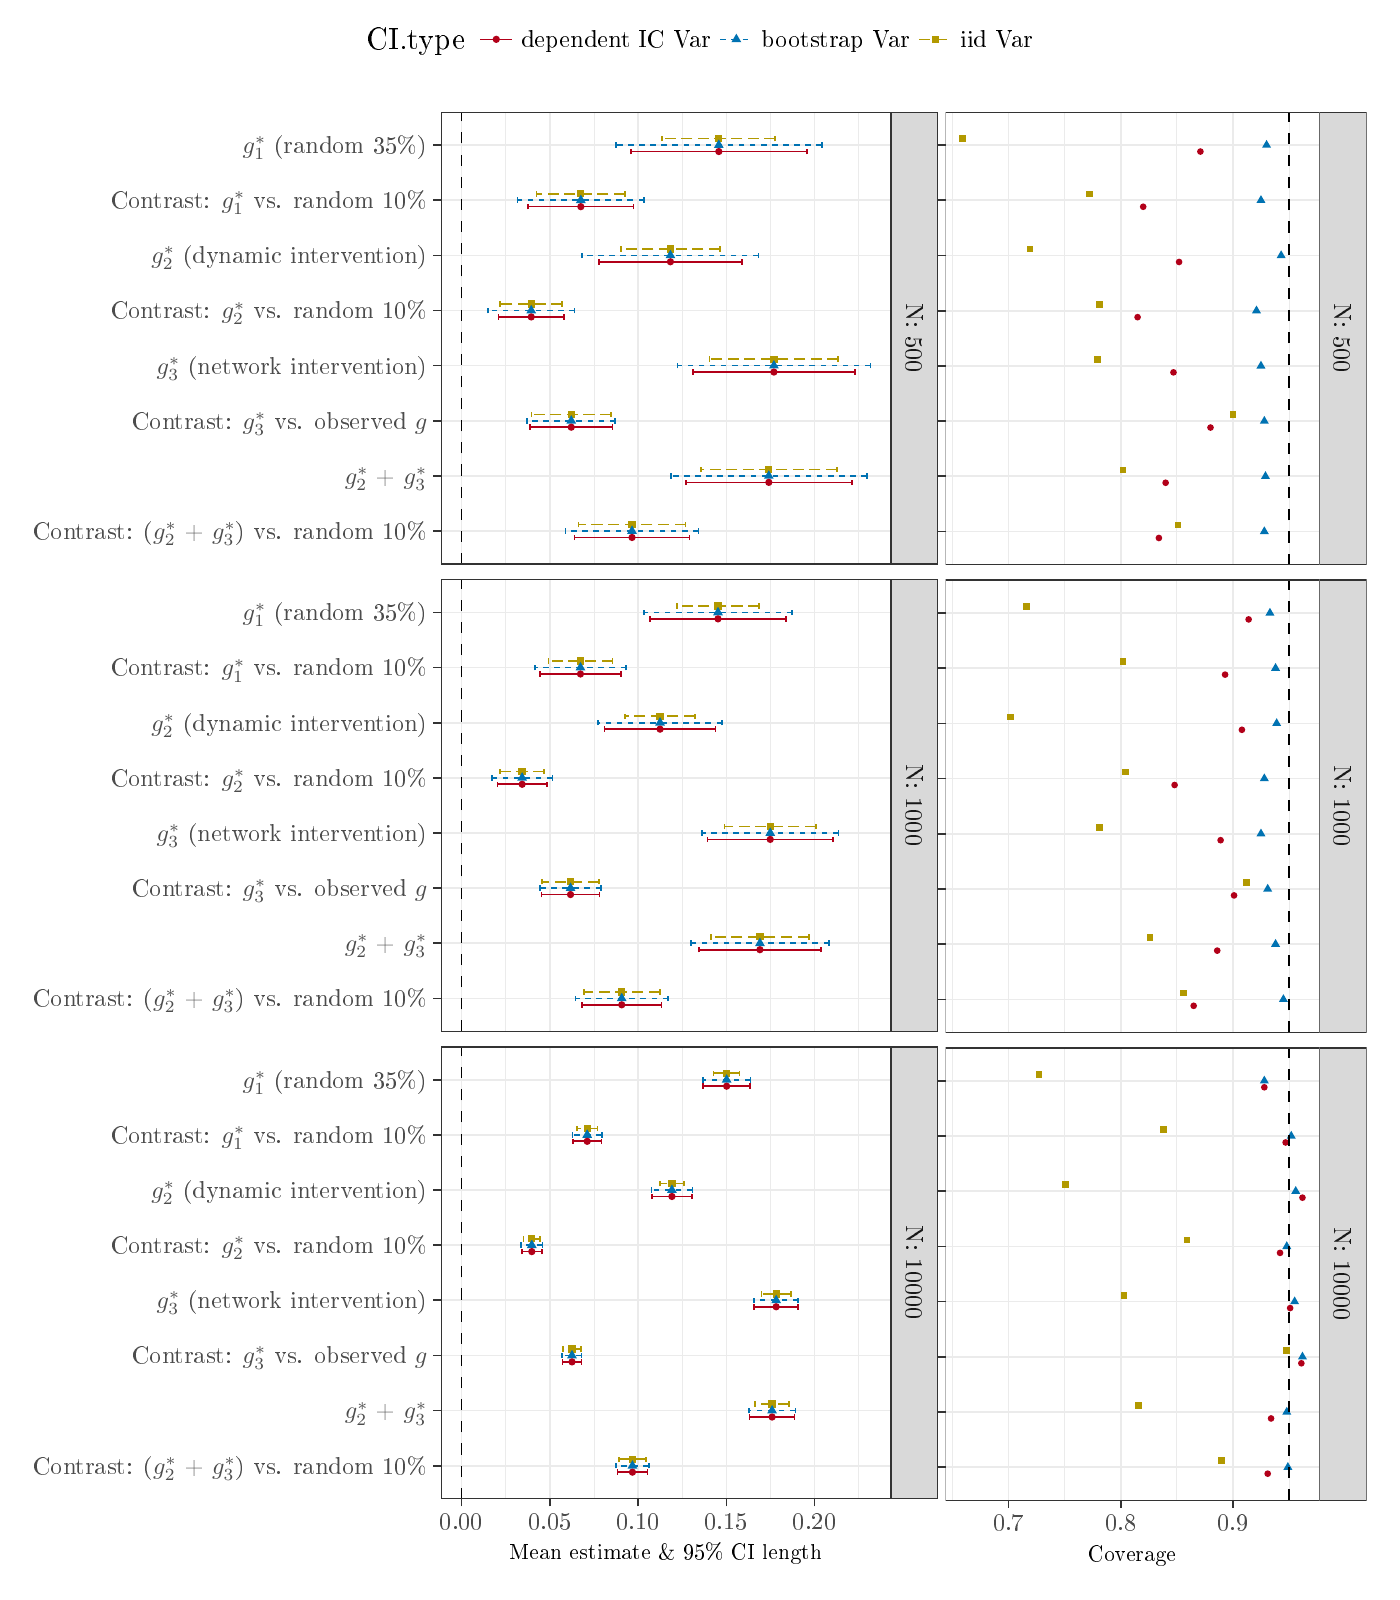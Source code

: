 % Created by tikzDevice version 0.10.1 on 2017-02-12 16:05:14
% !TEX encoding = UTF-8 Unicode
\documentclass[english]{article}
\nonstopmode

\usepackage{tikz}

\usepackage[active,tightpage,psfixbb]{preview}

\PreviewEnvironment{pgfpicture}

\setlength\PreviewBorder{0pt}

\newcommand{\SweaveOpts}[1]{}  % do not interfere with LaTeX
\newcommand{\SweaveInput}[1]{} % because they are not real TeX commands
\newcommand{\Sexpr}[1]{}       % will only be parsed by R

 % \documentclass[a4paper]{article}
\usepackage[T1]{fontenc}
\usepackage[latin9]{inputenc} % \usepackage[utf8]{inputenc}
\usepackage{geometry}
% \geometry{verbose,tmargin=2cm,bmargin=2cm,lmargin=3cm,rmargin=3cm}
\usepackage{amsthm, amsmath,amssymb} % ,amsfonts
\usepackage{setspace}
\usepackage{esint}
\usepackage[authoryear]{natbib}
\onehalfspacing

\makeatletter
\usepackage{authblk}
\usepackage[multiple]{footmisc}
\usepackage{pdflscape}
\usepackage{booktabs}

% \usepackage{jheppub}
%%\usepackage[round]{natbib}
\usepackage[colorlinks=true,urlcolor=blue]{hyperref}
\usepackage{graphicx}
\usepackage{pdflscape}
\usepackage{color}
\usepackage{float}

\definecolor{blue}{rgb}{.2,.2,.7}
\definecolor{red}{rgb}{.7,.2,.2}
\definecolor{green}{rgb}{0,.6,.3}
\definecolor{gray}{rgb}{0.45,0.45,0.45}
\newcommand{\btext}[1]{\textcolor{blue}{#1}}
\newcommand{\rtext}[1]{\textcolor{red}{#1}}
\newcommand{\gtext}[1]{\textcolor{green}{#1}}
\newcommand{\wtext}[1]{\textcolor{white}{#1}}
\newcommand{\old}[1]{\textcolor{gray}{#1}}
\definecolor{gray90}{RGB}{229,229,229}
\definecolor{gray77}{RGB}{196,196,196}
\definecolor{gray60}{RGB}{153,153,153}

\renewcommand{\thefootnote}{\alph{footnote}}
%%\newcommand{\acronym}[1]{\textsc{#1}}
%%\newcommand{\class}[1]{\mbox{\textsf{#1}}}
\newcommand{\code}[1]{\mbox{\texttt{#1}}}
\newcommand{\pkg}[1]{{\normalfont\fontseries{b}\selectfont #1}}
\newcommand{\proglang}[1]{\textsf{#1}}

\newcommand\XOR{\mathbin{\char`\^}}
\newcommand\independent{\protect\mathpalette{\protect\independenT}{\perp}}
\def\independenT#1#2{\mathrel{\rlap{$#1#2$}\mkern2mu{#1#2}}}

\theoremstyle{plain}
\newtheorem*{thm*}{\protect\theoremname}
\theoremstyle{plain}
\newtheorem*{lem*}{\protect\lemmaname}

\makeatother
\usepackage{babel}
\providecommand{\lemmaname}{Lemma}
\providecommand{\theoremname}{Theorem}


%\VignetteEngine{knitr::knitr}
%\VignetteIndexEntry{Introduction}



\begin{document}

\begin{tikzpicture}[x=1pt,y=1pt]
\definecolor{fillColor}{RGB}{255,255,255}
\path[use as bounding box,fill=fillColor,fill opacity=0.00] (0,0) rectangle (505.89,578.16);
\begin{scope}
\path[clip] (  0.00,  0.00) rectangle (505.89,578.16);
\definecolor{fillColor}{RGB}{255,255,255}

\path[fill=fillColor] (126.74,551.03) rectangle (379.15,576.86);
\end{scope}
\begin{scope}
\path[clip] (  0.00,  0.00) rectangle (505.89,578.16);
\definecolor{drawColor}{RGB}{0,0,0}

\node[text=drawColor,anchor=base west,inner sep=0pt, outer sep=0pt, scale=  1.10] at (132.43,560.15) {CI.type};
\end{scope}
\begin{scope}
\path[clip] (  0.00,  0.00) rectangle (505.89,578.16);
\definecolor{fillColor}{RGB}{255,255,255}

\path[fill=fillColor] (172.09,556.72) rectangle (186.54,571.17);
\end{scope}
\begin{scope}
\path[clip] (  0.00,  0.00) rectangle (505.89,578.16);
\definecolor{fillColor}{RGB}{178,0,25}

\path[fill=fillColor] (179.32,563.94) circle (  1.32);
\end{scope}
\begin{scope}
\path[clip] (  0.00,  0.00) rectangle (505.89,578.16);
\definecolor{drawColor}{RGB}{178,0,25}

\path[draw=drawColor,line width= 0.6pt,line join=round] (173.53,563.94) -- (185.10,563.94);
\end{scope}
\begin{scope}
\path[clip] (  0.00,  0.00) rectangle (505.89,578.16);
\definecolor{fillColor}{RGB}{255,255,255}

\path[fill=fillColor] (258.85,556.72) rectangle (273.31,571.17);
\end{scope}
\begin{scope}
\path[clip] (  0.00,  0.00) rectangle (505.89,578.16);
\definecolor{fillColor}{RGB}{0,114,178}

\path[fill=fillColor] (266.08,565.99) --
	(267.86,562.92) --
	(264.30,562.92) --
	cycle;
\end{scope}
\begin{scope}
\path[clip] (  0.00,  0.00) rectangle (505.89,578.16);
\definecolor{drawColor}{RGB}{0,114,178}

\path[draw=drawColor,line width= 0.6pt,dash pattern=on 2pt off 2pt ,line join=round] (260.30,563.94) -- (271.86,563.94);
\end{scope}
\begin{scope}
\path[clip] (  0.00,  0.00) rectangle (505.89,578.16);
\definecolor{fillColor}{RGB}{255,255,255}

\path[fill=fillColor] (330.78,556.72) rectangle (345.24,571.17);
\end{scope}
\begin{scope}
\path[clip] (  0.00,  0.00) rectangle (505.89,578.16);
\definecolor{fillColor}{RGB}{178,153,0}

\path[fill=fillColor] (336.69,562.62) --
	(339.33,562.62) --
	(339.33,565.26) --
	(336.69,565.26) --
	cycle;
\end{scope}
\begin{scope}
\path[clip] (  0.00,  0.00) rectangle (505.89,578.16);
\definecolor{drawColor}{RGB}{178,153,0}

\path[draw=drawColor,line width= 0.6pt,dash pattern=on 4pt off 2pt ,line join=round] (332.23,563.94) -- (343.79,563.94);
\end{scope}
\begin{scope}
\path[clip] (  0.00,  0.00) rectangle (505.89,578.16);
\definecolor{drawColor}{RGB}{0,0,0}

\node[text=drawColor,anchor=base west,inner sep=0pt, outer sep=0pt, scale=  0.88] at (188.35,560.91) {dependent IC Var};
\end{scope}
\begin{scope}
\path[clip] (  0.00,  0.00) rectangle (505.89,578.16);
\definecolor{drawColor}{RGB}{0,0,0}

\node[text=drawColor,anchor=base west,inner sep=0pt, outer sep=0pt, scale=  0.88] at (275.11,560.91) {bootstrap Var};
\end{scope}
\begin{scope}
\path[clip] (  0.00,  0.00) rectangle (505.89,578.16);
\definecolor{drawColor}{RGB}{0,0,0}

\node[text=drawColor,anchor=base west,inner sep=0pt, outer sep=0pt, scale=  0.88] at (347.04,560.91) {iid Var};
\end{scope}
\begin{scope}
\path[clip] (  0.00,  0.00) rectangle (338.95,549.73);
\definecolor{drawColor}{RGB}{255,255,255}
\definecolor{fillColor}{RGB}{255,255,255}

\path[draw=drawColor,line width= 0.6pt,line join=round,line cap=round,fill=fillColor] (  0.00,  0.00) rectangle (338.95,549.73);
\end{scope}
\begin{scope}
\path[clip] (159.38,374.31) rectangle (321.89,537.68);
\definecolor{fillColor}{RGB}{255,255,255}

\path[fill=fillColor] (159.38,374.31) rectangle (321.89,537.68);
\definecolor{drawColor}{gray}{0.92}

\path[draw=drawColor,line width= 0.3pt,line join=round] (182.72,374.31) --
	(182.72,537.68);

\path[draw=drawColor,line width= 0.3pt,line join=round] (214.62,374.31) --
	(214.62,537.68);

\path[draw=drawColor,line width= 0.3pt,line join=round] (246.51,374.31) --
	(246.51,537.68);

\path[draw=drawColor,line width= 0.3pt,line join=round] (278.41,374.31) --
	(278.41,537.68);

\path[draw=drawColor,line width= 0.3pt,line join=round] (310.31,374.31) --
	(310.31,537.68);

\path[draw=drawColor,line width= 0.6pt,line join=round] (159.38,386.26) --
	(321.89,386.26);

\path[draw=drawColor,line width= 0.6pt,line join=round] (159.38,406.19) --
	(321.89,406.19);

\path[draw=drawColor,line width= 0.6pt,line join=round] (159.38,426.11) --
	(321.89,426.11);

\path[draw=drawColor,line width= 0.6pt,line join=round] (159.38,446.03) --
	(321.89,446.03);

\path[draw=drawColor,line width= 0.6pt,line join=round] (159.38,465.96) --
	(321.89,465.96);

\path[draw=drawColor,line width= 0.6pt,line join=round] (159.38,485.88) --
	(321.89,485.88);

\path[draw=drawColor,line width= 0.6pt,line join=round] (159.38,505.80) --
	(321.89,505.80);

\path[draw=drawColor,line width= 0.6pt,line join=round] (159.38,525.73) --
	(321.89,525.73);

\path[draw=drawColor,line width= 0.6pt,line join=round] (166.77,374.31) --
	(166.77,537.68);

\path[draw=drawColor,line width= 0.6pt,line join=round] (198.67,374.31) --
	(198.67,537.68);

\path[draw=drawColor,line width= 0.6pt,line join=round] (230.57,374.31) --
	(230.57,537.68);

\path[draw=drawColor,line width= 0.6pt,line join=round] (262.46,374.31) --
	(262.46,537.68);

\path[draw=drawColor,line width= 0.6pt,line join=round] (294.36,374.31) --
	(294.36,537.68);
\definecolor{fillColor}{RGB}{178,153,0}

\path[fill=fillColor] (227.06,387.27) --
	(229.70,387.27) --
	(229.70,389.91) --
	(227.06,389.91) --
	cycle;
\definecolor{fillColor}{RGB}{0,114,178}

\path[fill=fillColor] (228.38,388.32) --
	(230.16,385.24) --
	(226.61,385.24) --
	cycle;
\definecolor{fillColor}{RGB}{178,0,25}

\path[fill=fillColor] (228.38,383.94) circle (  1.32);
\definecolor{fillColor}{RGB}{178,153,0}

\path[fill=fillColor] (276.49,407.19) --
	(279.13,407.19) --
	(279.13,409.83) --
	(276.49,409.83) --
	cycle;
\definecolor{fillColor}{RGB}{0,114,178}

\path[fill=fillColor] (277.81,408.24) --
	(279.58,405.16) --
	(276.03,405.16) --
	cycle;
\definecolor{fillColor}{RGB}{178,0,25}

\path[fill=fillColor] (277.81,403.86) circle (  1.32);
\definecolor{fillColor}{RGB}{178,153,0}

\path[fill=fillColor] (205.10,427.11) --
	(207.74,427.11) --
	(207.74,429.75) --
	(205.10,429.75) --
	cycle;
\definecolor{fillColor}{RGB}{0,114,178}

\path[fill=fillColor] (206.42,428.16) --
	(208.20,425.08) --
	(204.65,425.08) --
	cycle;
\definecolor{fillColor}{RGB}{178,0,25}

\path[fill=fillColor] (206.42,423.79) circle (  1.32);
\definecolor{fillColor}{RGB}{178,153,0}

\path[fill=fillColor] (278.33,447.04) --
	(280.97,447.04) --
	(280.97,449.68) --
	(278.33,449.68) --
	cycle;
\definecolor{fillColor}{RGB}{0,114,178}

\path[fill=fillColor] (279.65,448.09) --
	(281.43,445.01) --
	(277.87,445.01) --
	cycle;
\definecolor{fillColor}{RGB}{178,0,25}

\path[fill=fillColor] (279.65,443.71) circle (  1.32);
\definecolor{fillColor}{RGB}{178,153,0}

\path[fill=fillColor] (190.64,466.96) --
	(193.28,466.96) --
	(193.28,469.60) --
	(190.64,469.60) --
	cycle;
\definecolor{fillColor}{RGB}{0,114,178}

\path[fill=fillColor] (191.96,468.01) --
	(193.74,464.93) --
	(190.18,464.93) --
	cycle;
\definecolor{fillColor}{RGB}{178,0,25}

\path[fill=fillColor] (191.96,463.63) circle (  1.32);
\definecolor{fillColor}{RGB}{178,153,0}

\path[fill=fillColor] (240.94,486.88) --
	(243.58,486.88) --
	(243.58,489.52) --
	(240.94,489.52) --
	cycle;
\definecolor{fillColor}{RGB}{0,114,178}

\path[fill=fillColor] (242.26,487.93) --
	(244.04,484.85) --
	(240.49,484.85) --
	cycle;
\definecolor{fillColor}{RGB}{178,0,25}

\path[fill=fillColor] (242.26,483.56) circle (  1.32);
\definecolor{fillColor}{RGB}{178,153,0}

\path[fill=fillColor] (208.56,506.81) --
	(211.20,506.81) --
	(211.20,509.45) --
	(208.56,509.45) --
	cycle;
\definecolor{fillColor}{RGB}{0,114,178}

\path[fill=fillColor] (209.88,507.86) --
	(211.66,504.78) --
	(208.10,504.78) --
	cycle;
\definecolor{fillColor}{RGB}{178,0,25}

\path[fill=fillColor] (209.88,503.48) circle (  1.32);
\definecolor{fillColor}{RGB}{178,153,0}

\path[fill=fillColor] (258.42,526.73) --
	(261.06,526.73) --
	(261.06,529.37) --
	(258.42,529.37) --
	cycle;
\definecolor{fillColor}{RGB}{0,114,178}

\path[fill=fillColor] (259.74,527.78) --
	(261.52,524.70) --
	(257.96,524.70) --
	cycle;
\definecolor{fillColor}{RGB}{178,0,25}

\path[fill=fillColor] (259.74,523.40) circle (  1.32);
\definecolor{drawColor}{RGB}{178,153,0}

\path[draw=drawColor,line width= 0.6pt,dash pattern=on 4pt off 2pt ,line join=round] (247.73,387.59) --
	(247.73,389.58);

\path[draw=drawColor,line width= 0.6pt,dash pattern=on 4pt off 2pt ,line join=round] (247.73,388.59) --
	(209.03,388.59);

\path[draw=drawColor,line width= 0.6pt,dash pattern=on 4pt off 2pt ,line join=round] (209.03,387.59) --
	(209.03,389.58);
\definecolor{drawColor}{RGB}{0,114,178}

\path[draw=drawColor,line width= 0.6pt,dash pattern=on 2pt off 2pt ,line join=round] (252.43,385.27) --
	(252.43,387.26);

\path[draw=drawColor,line width= 0.6pt,dash pattern=on 2pt off 2pt ,line join=round] (252.43,386.26) --
	(204.33,386.26);

\path[draw=drawColor,line width= 0.6pt,dash pattern=on 2pt off 2pt ,line join=round] (204.33,385.27) --
	(204.33,387.26);
\definecolor{drawColor}{RGB}{178,0,25}

\path[draw=drawColor,line width= 0.6pt,line join=round] (249.20,382.94) --
	(249.20,384.93);

\path[draw=drawColor,line width= 0.6pt,line join=round] (249.20,383.94) --
	(207.56,383.94);

\path[draw=drawColor,line width= 0.6pt,line join=round] (207.56,382.94) --
	(207.56,384.93);
\definecolor{drawColor}{RGB}{178,153,0}

\path[draw=drawColor,line width= 0.6pt,dash pattern=on 4pt off 2pt ,line join=round] (302.40,407.51) --
	(302.40,409.51);

\path[draw=drawColor,line width= 0.6pt,dash pattern=on 4pt off 2pt ,line join=round] (302.40,408.51) --
	(253.21,408.51);

\path[draw=drawColor,line width= 0.6pt,dash pattern=on 4pt off 2pt ,line join=round] (253.21,407.51) --
	(253.21,409.51);
\definecolor{drawColor}{RGB}{0,114,178}

\path[draw=drawColor,line width= 0.6pt,dash pattern=on 2pt off 2pt ,line join=round] (313.19,405.19) --
	(313.19,407.18);

\path[draw=drawColor,line width= 0.6pt,dash pattern=on 2pt off 2pt ,line join=round] (313.19,406.19) --
	(242.42,406.19);

\path[draw=drawColor,line width= 0.6pt,dash pattern=on 2pt off 2pt ,line join=round] (242.42,405.19) --
	(242.42,407.18);
\definecolor{drawColor}{RGB}{178,0,25}

\path[draw=drawColor,line width= 0.6pt,line join=round] (307.80,402.87) --
	(307.80,404.86);

\path[draw=drawColor,line width= 0.6pt,line join=round] (307.80,403.86) --
	(247.81,403.86);

\path[draw=drawColor,line width= 0.6pt,line join=round] (247.81,402.87) --
	(247.81,404.86);
\definecolor{drawColor}{RGB}{178,153,0}

\path[draw=drawColor,line width= 0.6pt,dash pattern=on 4pt off 2pt ,line join=round] (220.84,427.44) --
	(220.84,429.43);

\path[draw=drawColor,line width= 0.6pt,dash pattern=on 4pt off 2pt ,line join=round] (220.84,428.43) --
	(192.01,428.43);

\path[draw=drawColor,line width= 0.6pt,dash pattern=on 4pt off 2pt ,line join=round] (192.01,427.44) --
	(192.01,429.43);
\definecolor{drawColor}{RGB}{0,114,178}

\path[draw=drawColor,line width= 0.6pt,dash pattern=on 2pt off 2pt ,line join=round] (222.30,425.11) --
	(222.30,427.11);

\path[draw=drawColor,line width= 0.6pt,dash pattern=on 2pt off 2pt ,line join=round] (222.30,426.11) --
	(190.54,426.11);

\path[draw=drawColor,line width= 0.6pt,dash pattern=on 2pt off 2pt ,line join=round] (190.54,425.11) --
	(190.54,427.11);
\definecolor{drawColor}{RGB}{178,0,25}

\path[draw=drawColor,line width= 0.6pt,line join=round] (221.36,422.79) --
	(221.36,424.78);

\path[draw=drawColor,line width= 0.6pt,line join=round] (221.36,423.79) --
	(191.49,423.79);

\path[draw=drawColor,line width= 0.6pt,line join=round] (191.49,422.79) --
	(191.49,424.78);
\definecolor{drawColor}{RGB}{178,153,0}

\path[draw=drawColor,line width= 0.6pt,dash pattern=on 4pt off 2pt ,line join=round] (302.90,447.36) --
	(302.90,449.35);

\path[draw=drawColor,line width= 0.6pt,dash pattern=on 4pt off 2pt ,line join=round] (302.90,448.36) --
	(256.40,448.36);

\path[draw=drawColor,line width= 0.6pt,dash pattern=on 4pt off 2pt ,line join=round] (256.40,447.36) --
	(256.40,449.35);
\definecolor{drawColor}{RGB}{0,114,178}

\path[draw=drawColor,line width= 0.6pt,dash pattern=on 2pt off 2pt ,line join=round] (314.50,445.04) --
	(314.50,447.03);

\path[draw=drawColor,line width= 0.6pt,dash pattern=on 2pt off 2pt ,line join=round] (314.50,446.03) --
	(244.80,446.03);

\path[draw=drawColor,line width= 0.6pt,dash pattern=on 2pt off 2pt ,line join=round] (244.80,445.04) --
	(244.80,447.03);
\definecolor{drawColor}{RGB}{178,0,25}

\path[draw=drawColor,line width= 0.6pt,line join=round] (308.92,442.71) --
	(308.92,444.70);

\path[draw=drawColor,line width= 0.6pt,line join=round] (308.92,443.71) --
	(250.38,443.71);

\path[draw=drawColor,line width= 0.6pt,line join=round] (250.38,442.71) --
	(250.38,444.70);
\definecolor{drawColor}{RGB}{178,153,0}

\path[draw=drawColor,line width= 0.6pt,dash pattern=on 4pt off 2pt ,line join=round] (203.16,467.28) --
	(203.16,469.28);

\path[draw=drawColor,line width= 0.6pt,dash pattern=on 4pt off 2pt ,line join=round] (203.16,468.28) --
	(180.76,468.28);

\path[draw=drawColor,line width= 0.6pt,dash pattern=on 4pt off 2pt ,line join=round] (180.76,467.28) --
	(180.76,469.28);
\definecolor{drawColor}{RGB}{0,114,178}

\path[draw=drawColor,line width= 0.6pt,dash pattern=on 2pt off 2pt ,line join=round] (207.65,464.96) --
	(207.65,466.95);

\path[draw=drawColor,line width= 0.6pt,dash pattern=on 2pt off 2pt ,line join=round] (207.65,465.96) --
	(176.27,465.96);

\path[draw=drawColor,line width= 0.6pt,dash pattern=on 2pt off 2pt ,line join=round] (176.27,464.96) --
	(176.27,466.95);
\definecolor{drawColor}{RGB}{178,0,25}

\path[draw=drawColor,line width= 0.6pt,line join=round] (203.84,462.64) --
	(203.84,464.63);

\path[draw=drawColor,line width= 0.6pt,line join=round] (203.84,463.63) --
	(180.08,463.63);

\path[draw=drawColor,line width= 0.6pt,line join=round] (180.08,462.64) --
	(180.08,464.63);
\definecolor{drawColor}{RGB}{178,153,0}

\path[draw=drawColor,line width= 0.6pt,dash pattern=on 4pt off 2pt ,line join=round] (260.12,487.21) --
	(260.12,489.20);

\path[draw=drawColor,line width= 0.6pt,dash pattern=on 4pt off 2pt ,line join=round] (260.12,488.20) --
	(224.40,488.20);

\path[draw=drawColor,line width= 0.6pt,dash pattern=on 4pt off 2pt ,line join=round] (224.40,487.21) --
	(224.40,489.20);
\definecolor{drawColor}{RGB}{0,114,178}

\path[draw=drawColor,line width= 0.6pt,dash pattern=on 2pt off 2pt ,line join=round] (274.10,484.88) --
	(274.10,486.88);

\path[draw=drawColor,line width= 0.6pt,dash pattern=on 2pt off 2pt ,line join=round] (274.10,485.88) --
	(210.42,485.88);

\path[draw=drawColor,line width= 0.6pt,dash pattern=on 2pt off 2pt ,line join=round] (210.42,484.88) --
	(210.42,486.88);
\definecolor{drawColor}{RGB}{178,0,25}

\path[draw=drawColor,line width= 0.6pt,line join=round] (268.11,482.56) --
	(268.11,484.55);

\path[draw=drawColor,line width= 0.6pt,line join=round] (268.11,483.56) --
	(216.41,483.56);

\path[draw=drawColor,line width= 0.6pt,line join=round] (216.41,482.56) --
	(216.41,484.55);
\definecolor{drawColor}{RGB}{178,153,0}

\path[draw=drawColor,line width= 0.6pt,dash pattern=on 4pt off 2pt ,line join=round] (225.85,507.13) --
	(225.85,509.12);

\path[draw=drawColor,line width= 0.6pt,dash pattern=on 4pt off 2pt ,line join=round] (225.85,508.13) --
	(193.91,508.13);

\path[draw=drawColor,line width= 0.6pt,dash pattern=on 4pt off 2pt ,line join=round] (193.91,507.13) --
	(193.91,509.12);
\definecolor{drawColor}{RGB}{0,114,178}

\path[draw=drawColor,line width= 0.6pt,dash pattern=on 2pt off 2pt ,line join=round] (232.74,504.81) --
	(232.74,506.80);

\path[draw=drawColor,line width= 0.6pt,dash pattern=on 2pt off 2pt ,line join=round] (232.74,505.80) --
	(187.03,505.80);

\path[draw=drawColor,line width= 0.6pt,dash pattern=on 2pt off 2pt ,line join=round] (187.03,504.81) --
	(187.03,506.80);
\definecolor{drawColor}{RGB}{178,0,25}

\path[draw=drawColor,line width= 0.6pt,line join=round] (228.96,502.48) --
	(228.96,504.48);

\path[draw=drawColor,line width= 0.6pt,line join=round] (228.96,503.48) --
	(190.80,503.48);

\path[draw=drawColor,line width= 0.6pt,line join=round] (190.80,502.48) --
	(190.80,504.48);
\definecolor{drawColor}{RGB}{178,153,0}

\path[draw=drawColor,line width= 0.6pt,dash pattern=on 4pt off 2pt ,line join=round] (280.16,527.06) --
	(280.16,529.05);

\path[draw=drawColor,line width= 0.6pt,dash pattern=on 4pt off 2pt ,line join=round] (280.16,528.05) --
	(239.32,528.05);

\path[draw=drawColor,line width= 0.6pt,dash pattern=on 4pt off 2pt ,line join=round] (239.32,527.06) --
	(239.32,529.05);
\definecolor{drawColor}{RGB}{0,114,178}

\path[draw=drawColor,line width= 0.6pt,dash pattern=on 2pt off 2pt ,line join=round] (296.99,524.73) --
	(296.99,526.72);

\path[draw=drawColor,line width= 0.6pt,dash pattern=on 2pt off 2pt ,line join=round] (296.99,525.73) --
	(222.49,525.73);

\path[draw=drawColor,line width= 0.6pt,dash pattern=on 2pt off 2pt ,line join=round] (222.49,524.73) --
	(222.49,526.72);
\definecolor{drawColor}{RGB}{178,0,25}

\path[draw=drawColor,line width= 0.6pt,line join=round] (291.49,522.41) --
	(291.49,524.40);

\path[draw=drawColor,line width= 0.6pt,line join=round] (291.49,523.40) --
	(227.99,523.40);

\path[draw=drawColor,line width= 0.6pt,line join=round] (227.99,522.41) --
	(227.99,524.40);
\definecolor{drawColor}{RGB}{0,0,0}

\path[draw=drawColor,line width= 0.6pt,dash pattern=on 4pt off 4pt ,line join=round] (166.77,374.31) -- (166.77,537.68);
\definecolor{drawColor}{gray}{0.20}

\path[draw=drawColor,line width= 0.6pt,line join=round,line cap=round] (159.38,374.31) rectangle (321.89,537.68);
\end{scope}
\begin{scope}
\path[clip] (159.38,205.44) rectangle (321.89,368.81);
\definecolor{fillColor}{RGB}{255,255,255}

\path[fill=fillColor] (159.38,205.44) rectangle (321.89,368.81);
\definecolor{drawColor}{gray}{0.92}

\path[draw=drawColor,line width= 0.3pt,line join=round] (182.72,205.44) --
	(182.72,368.81);

\path[draw=drawColor,line width= 0.3pt,line join=round] (214.62,205.44) --
	(214.62,368.81);

\path[draw=drawColor,line width= 0.3pt,line join=round] (246.51,205.44) --
	(246.51,368.81);

\path[draw=drawColor,line width= 0.3pt,line join=round] (278.41,205.44) --
	(278.41,368.81);

\path[draw=drawColor,line width= 0.3pt,line join=round] (310.31,205.44) --
	(310.31,368.81);

\path[draw=drawColor,line width= 0.6pt,line join=round] (159.38,217.39) --
	(321.89,217.39);

\path[draw=drawColor,line width= 0.6pt,line join=round] (159.38,237.31) --
	(321.89,237.31);

\path[draw=drawColor,line width= 0.6pt,line join=round] (159.38,257.24) --
	(321.89,257.24);

\path[draw=drawColor,line width= 0.6pt,line join=round] (159.38,277.16) --
	(321.89,277.16);

\path[draw=drawColor,line width= 0.6pt,line join=round] (159.38,297.08) --
	(321.89,297.08);

\path[draw=drawColor,line width= 0.6pt,line join=round] (159.38,317.01) --
	(321.89,317.01);

\path[draw=drawColor,line width= 0.6pt,line join=round] (159.38,336.93) --
	(321.89,336.93);

\path[draw=drawColor,line width= 0.6pt,line join=round] (159.38,356.85) --
	(321.89,356.85);

\path[draw=drawColor,line width= 0.6pt,line join=round] (166.77,205.44) --
	(166.77,368.81);

\path[draw=drawColor,line width= 0.6pt,line join=round] (198.67,205.44) --
	(198.67,368.81);

\path[draw=drawColor,line width= 0.6pt,line join=round] (230.57,205.44) --
	(230.57,368.81);

\path[draw=drawColor,line width= 0.6pt,line join=round] (262.46,205.44) --
	(262.46,368.81);

\path[draw=drawColor,line width= 0.6pt,line join=round] (294.36,205.44) --
	(294.36,368.81);
\definecolor{fillColor}{RGB}{178,153,0}

\path[fill=fillColor] (223.34,218.40) --
	(225.98,218.40) --
	(225.98,221.03) --
	(223.34,221.03) --
	cycle;
\definecolor{fillColor}{RGB}{0,114,178}

\path[fill=fillColor] (224.66,219.44) --
	(226.44,216.36) --
	(222.88,216.36) --
	cycle;
\definecolor{fillColor}{RGB}{178,0,25}

\path[fill=fillColor] (224.66,215.07) circle (  1.32);
\definecolor{fillColor}{RGB}{178,153,0}

\path[fill=fillColor] (273.28,238.32) --
	(275.92,238.32) --
	(275.92,240.96) --
	(273.28,240.96) --
	cycle;
\definecolor{fillColor}{RGB}{0,114,178}

\path[fill=fillColor] (274.60,239.37) --
	(276.38,236.29) --
	(272.83,236.29) --
	cycle;
\definecolor{fillColor}{RGB}{178,0,25}

\path[fill=fillColor] (274.60,234.99) circle (  1.32);
\definecolor{fillColor}{RGB}{178,153,0}

\path[fill=fillColor] (204.84,258.24) --
	(207.48,258.24) --
	(207.48,260.88) --
	(204.84,260.88) --
	cycle;
\definecolor{fillColor}{RGB}{0,114,178}

\path[fill=fillColor] (206.16,259.29) --
	(207.94,256.21) --
	(204.39,256.21) --
	cycle;
\definecolor{fillColor}{RGB}{178,0,25}

\path[fill=fillColor] (206.16,254.91) circle (  1.32);
\definecolor{fillColor}{RGB}{178,153,0}

\path[fill=fillColor] (277.00,278.17) --
	(279.64,278.17) --
	(279.64,280.81) --
	(277.00,280.81) --
	cycle;
\definecolor{fillColor}{RGB}{0,114,178}

\path[fill=fillColor] (278.32,279.21) --
	(280.10,276.14) --
	(276.55,276.14) --
	cycle;
\definecolor{fillColor}{RGB}{178,0,25}

\path[fill=fillColor] (278.32,274.84) circle (  1.32);
\definecolor{fillColor}{RGB}{178,153,0}

\path[fill=fillColor] (187.35,298.09) --
	(189.99,298.09) --
	(189.99,300.73) --
	(187.35,300.73) --
	cycle;
\definecolor{fillColor}{RGB}{0,114,178}

\path[fill=fillColor] (188.67,299.14) --
	(190.44,296.06) --
	(186.89,296.06) --
	cycle;
\definecolor{fillColor}{RGB}{178,0,25}

\path[fill=fillColor] (188.67,294.76) circle (  1.32);
\definecolor{fillColor}{RGB}{178,153,0}

\path[fill=fillColor] (237.19,318.01) --
	(239.83,318.01) --
	(239.83,320.65) --
	(237.19,320.65) --
	cycle;
\definecolor{fillColor}{RGB}{0,114,178}

\path[fill=fillColor] (238.51,319.06) --
	(240.28,315.98) --
	(236.73,315.98) --
	cycle;
\definecolor{fillColor}{RGB}{178,0,25}

\path[fill=fillColor] (238.51,314.68) circle (  1.32);
\definecolor{fillColor}{RGB}{178,153,0}

\path[fill=fillColor] (208.43,337.94) --
	(211.07,337.94) --
	(211.07,340.58) --
	(208.43,340.58) --
	cycle;
\definecolor{fillColor}{RGB}{0,114,178}

\path[fill=fillColor] (209.75,338.98) --
	(211.52,335.91) --
	(207.97,335.91) --
	cycle;
\definecolor{fillColor}{RGB}{178,0,25}

\path[fill=fillColor] (209.75,334.61) circle (  1.32);
\definecolor{fillColor}{RGB}{178,153,0}

\path[fill=fillColor] (258.13,357.86) --
	(260.77,357.86) --
	(260.77,360.50) --
	(258.13,360.50) --
	cycle;
\definecolor{fillColor}{RGB}{0,114,178}

\path[fill=fillColor] (259.45,358.91) --
	(261.22,355.83) --
	(257.67,355.83) --
	cycle;
\definecolor{fillColor}{RGB}{178,0,25}

\path[fill=fillColor] (259.45,354.53) circle (  1.32);
\definecolor{drawColor}{RGB}{178,153,0}

\path[draw=drawColor,line width= 0.6pt,dash pattern=on 4pt off 2pt ,line join=round] (238.39,218.72) --
	(238.39,220.71);

\path[draw=drawColor,line width= 0.6pt,dash pattern=on 4pt off 2pt ,line join=round] (238.39,219.72) --
	(210.93,219.72);

\path[draw=drawColor,line width= 0.6pt,dash pattern=on 4pt off 2pt ,line join=round] (210.93,218.72) --
	(210.93,220.71);
\definecolor{drawColor}{RGB}{0,114,178}

\path[draw=drawColor,line width= 0.6pt,dash pattern=on 2pt off 2pt ,line join=round] (241.42,216.39) --
	(241.42,218.39);

\path[draw=drawColor,line width= 0.6pt,dash pattern=on 2pt off 2pt ,line join=round] (241.42,217.39) --
	(207.90,217.39);

\path[draw=drawColor,line width= 0.6pt,dash pattern=on 2pt off 2pt ,line join=round] (207.90,216.39) --
	(207.90,218.39);
\definecolor{drawColor}{RGB}{178,0,25}

\path[draw=drawColor,line width= 0.6pt,line join=round] (239.08,214.07) --
	(239.08,216.06);

\path[draw=drawColor,line width= 0.6pt,line join=round] (239.08,215.07) --
	(210.24,215.07);

\path[draw=drawColor,line width= 0.6pt,line join=round] (210.24,214.07) --
	(210.24,216.06);
\definecolor{drawColor}{RGB}{178,153,0}

\path[draw=drawColor,line width= 0.6pt,dash pattern=on 4pt off 2pt ,line join=round] (292.21,238.64) --
	(292.21,240.63);

\path[draw=drawColor,line width= 0.6pt,dash pattern=on 4pt off 2pt ,line join=round] (292.21,239.64) --
	(257.00,239.64);

\path[draw=drawColor,line width= 0.6pt,dash pattern=on 4pt off 2pt ,line join=round] (257.00,238.64) --
	(257.00,240.63);
\definecolor{drawColor}{RGB}{0,114,178}

\path[draw=drawColor,line width= 0.6pt,dash pattern=on 2pt off 2pt ,line join=round] (299.59,236.32) --
	(299.59,238.31);

\path[draw=drawColor,line width= 0.6pt,dash pattern=on 2pt off 2pt ,line join=round] (299.59,237.31) --
	(249.62,237.31);

\path[draw=drawColor,line width= 0.6pt,dash pattern=on 2pt off 2pt ,line join=round] (249.62,236.32) --
	(249.62,238.31);
\definecolor{drawColor}{RGB}{178,0,25}

\path[draw=drawColor,line width= 0.6pt,line join=round] (296.57,233.99) --
	(296.57,235.99);

\path[draw=drawColor,line width= 0.6pt,line join=round] (296.57,234.99) --
	(252.64,234.99);

\path[draw=drawColor,line width= 0.6pt,line join=round] (252.64,233.99) --
	(252.64,235.99);
\definecolor{drawColor}{RGB}{178,153,0}

\path[draw=drawColor,line width= 0.6pt,dash pattern=on 4pt off 2pt ,line join=round] (216.39,258.57) --
	(216.39,260.56);

\path[draw=drawColor,line width= 0.6pt,dash pattern=on 4pt off 2pt ,line join=round] (216.39,259.56) --
	(195.94,259.56);

\path[draw=drawColor,line width= 0.6pt,dash pattern=on 4pt off 2pt ,line join=round] (195.94,258.57) --
	(195.94,260.56);
\definecolor{drawColor}{RGB}{0,114,178}

\path[draw=drawColor,line width= 0.6pt,dash pattern=on 2pt off 2pt ,line join=round] (217.19,256.24) --
	(217.19,258.23);

\path[draw=drawColor,line width= 0.6pt,dash pattern=on 2pt off 2pt ,line join=round] (217.19,257.24) --
	(195.14,257.24);

\path[draw=drawColor,line width= 0.6pt,dash pattern=on 2pt off 2pt ,line join=round] (195.14,256.24) --
	(195.14,258.23);
\definecolor{drawColor}{RGB}{178,0,25}

\path[draw=drawColor,line width= 0.6pt,line join=round] (216.61,253.92) --
	(216.61,255.91);

\path[draw=drawColor,line width= 0.6pt,line join=round] (216.61,254.91) --
	(195.72,254.91);

\path[draw=drawColor,line width= 0.6pt,line join=round] (195.72,253.92) --
	(195.72,255.91);
\definecolor{drawColor}{RGB}{178,153,0}

\path[draw=drawColor,line width= 0.6pt,dash pattern=on 4pt off 2pt ,line join=round] (294.88,278.49) --
	(294.88,280.48);

\path[draw=drawColor,line width= 0.6pt,dash pattern=on 4pt off 2pt ,line join=round] (294.88,279.49) --
	(261.77,279.49);

\path[draw=drawColor,line width= 0.6pt,dash pattern=on 4pt off 2pt ,line join=round] (261.77,278.49) --
	(261.77,280.48);
\definecolor{drawColor}{RGB}{0,114,178}

\path[draw=drawColor,line width= 0.6pt,dash pattern=on 2pt off 2pt ,line join=round] (303.00,276.17) --
	(303.00,278.16);

\path[draw=drawColor,line width= 0.6pt,dash pattern=on 2pt off 2pt ,line join=round] (303.00,277.16) --
	(253.65,277.16);

\path[draw=drawColor,line width= 0.6pt,dash pattern=on 2pt off 2pt ,line join=round] (253.65,276.17) --
	(253.65,278.16);
\definecolor{drawColor}{RGB}{178,0,25}

\path[draw=drawColor,line width= 0.6pt,line join=round] (300.94,273.84) --
	(300.94,275.83);

\path[draw=drawColor,line width= 0.6pt,line join=round] (300.94,274.84) --
	(255.71,274.84);

\path[draw=drawColor,line width= 0.6pt,line join=round] (255.71,273.84) --
	(255.71,275.83);
\definecolor{drawColor}{RGB}{178,153,0}

\path[draw=drawColor,line width= 0.6pt,dash pattern=on 4pt off 2pt ,line join=round] (196.63,298.41) --
	(196.63,300.41);

\path[draw=drawColor,line width= 0.6pt,dash pattern=on 4pt off 2pt ,line join=round] (196.63,299.41) --
	(180.71,299.41);

\path[draw=drawColor,line width= 0.6pt,dash pattern=on 4pt off 2pt ,line join=round] (180.71,298.41) --
	(180.71,300.41);
\definecolor{drawColor}{RGB}{0,114,178}

\path[draw=drawColor,line width= 0.6pt,dash pattern=on 2pt off 2pt ,line join=round] (199.62,296.09) --
	(199.62,298.08);

\path[draw=drawColor,line width= 0.6pt,dash pattern=on 2pt off 2pt ,line join=round] (199.62,297.08) --
	(177.72,297.08);

\path[draw=drawColor,line width= 0.6pt,dash pattern=on 2pt off 2pt ,line join=round] (177.72,296.09) --
	(177.72,298.08);
\definecolor{drawColor}{RGB}{178,0,25}

\path[draw=drawColor,line width= 0.6pt,line join=round] (197.57,293.76) --
	(197.57,295.76);

\path[draw=drawColor,line width= 0.6pt,line join=round] (197.57,294.76) --
	(179.77,294.76);

\path[draw=drawColor,line width= 0.6pt,line join=round] (179.77,293.76) --
	(179.77,295.76);
\definecolor{drawColor}{RGB}{178,153,0}

\path[draw=drawColor,line width= 0.6pt,dash pattern=on 4pt off 2pt ,line join=round] (251.15,318.34) --
	(251.15,320.33);

\path[draw=drawColor,line width= 0.6pt,dash pattern=on 4pt off 2pt ,line join=round] (251.15,319.33) --
	(225.86,319.33);

\path[draw=drawColor,line width= 0.6pt,dash pattern=on 4pt off 2pt ,line join=round] (225.86,318.34) --
	(225.86,320.33);
\definecolor{drawColor}{RGB}{0,114,178}

\path[draw=drawColor,line width= 0.6pt,dash pattern=on 2pt off 2pt ,line join=round] (260.91,316.01) --
	(260.91,318.00);

\path[draw=drawColor,line width= 0.6pt,dash pattern=on 2pt off 2pt ,line join=round] (260.91,317.01) --
	(216.10,317.01);

\path[draw=drawColor,line width= 0.6pt,dash pattern=on 2pt off 2pt ,line join=round] (216.10,316.01) --
	(216.10,318.00);
\definecolor{drawColor}{RGB}{178,0,25}

\path[draw=drawColor,line width= 0.6pt,line join=round] (258.56,313.69) --
	(258.56,315.68);

\path[draw=drawColor,line width= 0.6pt,line join=round] (258.56,314.68) --
	(218.45,314.68);

\path[draw=drawColor,line width= 0.6pt,line join=round] (218.45,313.69) --
	(218.45,315.68);
\definecolor{drawColor}{RGB}{178,153,0}

\path[draw=drawColor,line width= 0.6pt,dash pattern=on 4pt off 2pt ,line join=round] (221.35,338.26) --
	(221.35,340.25);

\path[draw=drawColor,line width= 0.6pt,dash pattern=on 4pt off 2pt ,line join=round] (221.35,339.26) --
	(198.15,339.26);

\path[draw=drawColor,line width= 0.6pt,dash pattern=on 4pt off 2pt ,line join=round] (198.15,338.26) --
	(198.15,340.25);
\definecolor{drawColor}{RGB}{0,114,178}

\path[draw=drawColor,line width= 0.6pt,dash pattern=on 2pt off 2pt ,line join=round] (226.23,335.94) --
	(226.23,337.93);

\path[draw=drawColor,line width= 0.6pt,dash pattern=on 2pt off 2pt ,line join=round] (226.23,336.93) --
	(193.26,336.93);

\path[draw=drawColor,line width= 0.6pt,dash pattern=on 2pt off 2pt ,line join=round] (193.26,335.94) --
	(193.26,337.93);
\definecolor{drawColor}{RGB}{178,0,25}

\path[draw=drawColor,line width= 0.6pt,line join=round] (224.28,333.61) --
	(224.28,335.60);

\path[draw=drawColor,line width= 0.6pt,line join=round] (224.28,334.61) --
	(195.21,334.61);

\path[draw=drawColor,line width= 0.6pt,line join=round] (195.21,333.61) --
	(195.21,335.60);
\definecolor{drawColor}{RGB}{178,153,0}

\path[draw=drawColor,line width= 0.6pt,dash pattern=on 4pt off 2pt ,line join=round] (274.32,358.18) --
	(274.32,360.18);

\path[draw=drawColor,line width= 0.6pt,dash pattern=on 4pt off 2pt ,line join=round] (274.32,359.18) --
	(244.57,359.18);

\path[draw=drawColor,line width= 0.6pt,dash pattern=on 4pt off 2pt ,line join=round] (244.57,358.18) --
	(244.57,360.18);
\definecolor{drawColor}{RGB}{0,114,178}

\path[draw=drawColor,line width= 0.6pt,dash pattern=on 2pt off 2pt ,line join=round] (286.26,355.86) --
	(286.26,357.85);

\path[draw=drawColor,line width= 0.6pt,dash pattern=on 2pt off 2pt ,line join=round] (286.26,356.85) --
	(232.63,356.85);

\path[draw=drawColor,line width= 0.6pt,dash pattern=on 2pt off 2pt ,line join=round] (232.63,355.86) --
	(232.63,357.85);
\definecolor{drawColor}{RGB}{178,0,25}

\path[draw=drawColor,line width= 0.6pt,line join=round] (284.00,353.53) --
	(284.00,355.53);

\path[draw=drawColor,line width= 0.6pt,line join=round] (284.00,354.53) --
	(234.90,354.53);

\path[draw=drawColor,line width= 0.6pt,line join=round] (234.90,353.53) --
	(234.90,355.53);
\definecolor{drawColor}{RGB}{0,0,0}

\path[draw=drawColor,line width= 0.6pt,dash pattern=on 4pt off 4pt ,line join=round] (166.77,205.44) -- (166.77,368.81);
\definecolor{drawColor}{gray}{0.20}

\path[draw=drawColor,line width= 0.6pt,line join=round,line cap=round] (159.38,205.44) rectangle (321.89,368.81);
\end{scope}
\begin{scope}
\path[clip] (159.38, 36.56) rectangle (321.89,199.94);
\definecolor{fillColor}{RGB}{255,255,255}

\path[fill=fillColor] (159.38, 36.56) rectangle (321.89,199.94);
\definecolor{drawColor}{gray}{0.92}

\path[draw=drawColor,line width= 0.3pt,line join=round] (182.72, 36.56) --
	(182.72,199.94);

\path[draw=drawColor,line width= 0.3pt,line join=round] (214.62, 36.56) --
	(214.62,199.94);

\path[draw=drawColor,line width= 0.3pt,line join=round] (246.51, 36.56) --
	(246.51,199.94);

\path[draw=drawColor,line width= 0.3pt,line join=round] (278.41, 36.56) --
	(278.41,199.94);

\path[draw=drawColor,line width= 0.3pt,line join=round] (310.31, 36.56) --
	(310.31,199.94);

\path[draw=drawColor,line width= 0.6pt,line join=round] (159.38, 48.52) --
	(321.89, 48.52);

\path[draw=drawColor,line width= 0.6pt,line join=round] (159.38, 68.44) --
	(321.89, 68.44);

\path[draw=drawColor,line width= 0.6pt,line join=round] (159.38, 88.37) --
	(321.89, 88.37);

\path[draw=drawColor,line width= 0.6pt,line join=round] (159.38,108.29) --
	(321.89,108.29);

\path[draw=drawColor,line width= 0.6pt,line join=round] (159.38,128.21) --
	(321.89,128.21);

\path[draw=drawColor,line width= 0.6pt,line join=round] (159.38,148.14) --
	(321.89,148.14);

\path[draw=drawColor,line width= 0.6pt,line join=round] (159.38,168.06) --
	(321.89,168.06);

\path[draw=drawColor,line width= 0.6pt,line join=round] (159.38,187.98) --
	(321.89,187.98);

\path[draw=drawColor,line width= 0.6pt,line join=round] (166.77, 36.56) --
	(166.77,199.94);

\path[draw=drawColor,line width= 0.6pt,line join=round] (198.67, 36.56) --
	(198.67,199.94);

\path[draw=drawColor,line width= 0.6pt,line join=round] (230.57, 36.56) --
	(230.57,199.94);

\path[draw=drawColor,line width= 0.6pt,line join=round] (262.46, 36.56) --
	(262.46,199.94);

\path[draw=drawColor,line width= 0.6pt,line join=round] (294.36, 36.56) --
	(294.36,199.94);
\definecolor{fillColor}{RGB}{178,153,0}

\path[fill=fillColor] (227.21, 49.52) --
	(229.85, 49.52) --
	(229.85, 52.16) --
	(227.21, 52.16) --
	cycle;
\definecolor{fillColor}{RGB}{0,114,178}

\path[fill=fillColor] (228.53, 50.57) --
	(230.31, 47.49) --
	(226.76, 47.49) --
	cycle;
\definecolor{fillColor}{RGB}{178,0,25}

\path[fill=fillColor] (228.53, 46.19) circle (  1.32);
\definecolor{fillColor}{RGB}{178,153,0}

\path[fill=fillColor] (277.68, 69.45) --
	(280.31, 69.45) --
	(280.31, 72.09) --
	(277.68, 72.09) --
	cycle;
\definecolor{fillColor}{RGB}{0,114,178}

\path[fill=fillColor] (279.00, 70.49) --
	(280.77, 67.42) --
	(277.22, 67.42) --
	cycle;
\definecolor{fillColor}{RGB}{178,0,25}

\path[fill=fillColor] (279.00, 66.12) circle (  1.32);
\definecolor{fillColor}{RGB}{178,153,0}

\path[fill=fillColor] (205.37, 89.37) --
	(208.01, 89.37) --
	(208.01, 92.01) --
	(205.37, 92.01) --
	cycle;
\definecolor{fillColor}{RGB}{0,114,178}

\path[fill=fillColor] (206.69, 90.42) --
	(208.46, 87.34) --
	(204.91, 87.34) --
	cycle;
\definecolor{fillColor}{RGB}{178,0,25}

\path[fill=fillColor] (206.69, 86.04) circle (  1.32);
\definecolor{fillColor}{RGB}{178,153,0}

\path[fill=fillColor] (279.14,109.29) --
	(281.78,109.29) --
	(281.78,111.93) --
	(279.14,111.93) --
	cycle;
\definecolor{fillColor}{RGB}{0,114,178}

\path[fill=fillColor] (280.46,110.34) --
	(282.24,107.26) --
	(278.69,107.26) --
	cycle;
\definecolor{fillColor}{RGB}{178,0,25}

\path[fill=fillColor] (280.46,105.96) circle (  1.32);
\definecolor{fillColor}{RGB}{178,153,0}

\path[fill=fillColor] (190.84,129.22) --
	(193.48,129.22) --
	(193.48,131.86) --
	(190.84,131.86) --
	cycle;
\definecolor{fillColor}{RGB}{0,114,178}

\path[fill=fillColor] (192.16,130.26) --
	(193.94,127.19) --
	(190.38,127.19) --
	cycle;
\definecolor{fillColor}{RGB}{178,0,25}

\path[fill=fillColor] (192.16,125.89) circle (  1.32);
\definecolor{fillColor}{RGB}{178,153,0}

\path[fill=fillColor] (241.48,149.14) --
	(244.12,149.14) --
	(244.12,151.78) --
	(241.48,151.78) --
	cycle;
\definecolor{fillColor}{RGB}{0,114,178}

\path[fill=fillColor] (242.80,150.19) --
	(244.58,147.11) --
	(241.02,147.11) --
	cycle;
\definecolor{fillColor}{RGB}{178,0,25}

\path[fill=fillColor] (242.80,145.81) circle (  1.32);
\definecolor{fillColor}{RGB}{178,153,0}

\path[fill=fillColor] (210.86,169.06) --
	(213.50,169.06) --
	(213.50,171.70) --
	(210.86,171.70) --
	cycle;
\definecolor{fillColor}{RGB}{0,114,178}

\path[fill=fillColor] (212.18,170.11) --
	(213.95,167.03) --
	(210.40,167.03) --
	cycle;
\definecolor{fillColor}{RGB}{178,0,25}

\path[fill=fillColor] (212.18,165.74) circle (  1.32);
\definecolor{fillColor}{RGB}{178,153,0}

\path[fill=fillColor] (261.25,188.99) --
	(263.89,188.99) --
	(263.89,191.63) --
	(261.25,191.63) --
	cycle;
\definecolor{fillColor}{RGB}{0,114,178}

\path[fill=fillColor] (262.57,190.03) --
	(264.34,186.96) --
	(260.79,186.96) --
	cycle;
\definecolor{fillColor}{RGB}{178,0,25}

\path[fill=fillColor] (262.57,185.66) circle (  1.32);
\definecolor{drawColor}{RGB}{178,153,0}

\path[draw=drawColor,line width= 0.6pt,dash pattern=on 4pt off 2pt ,line join=round] (233.42, 49.85) --
	(233.42, 51.84);

\path[draw=drawColor,line width= 0.6pt,dash pattern=on 4pt off 2pt ,line join=round] (233.42, 50.84) --
	(223.65, 50.84);

\path[draw=drawColor,line width= 0.6pt,dash pattern=on 4pt off 2pt ,line join=round] (223.65, 49.85) --
	(223.65, 51.84);
\definecolor{drawColor}{RGB}{0,114,178}

\path[draw=drawColor,line width= 0.6pt,dash pattern=on 2pt off 2pt ,line join=round] (234.43, 47.52) --
	(234.43, 49.52);

\path[draw=drawColor,line width= 0.6pt,dash pattern=on 2pt off 2pt ,line join=round] (234.43, 48.52) --
	(222.64, 48.52);

\path[draw=drawColor,line width= 0.6pt,dash pattern=on 2pt off 2pt ,line join=round] (222.64, 47.52) --
	(222.64, 49.52);
\definecolor{drawColor}{RGB}{178,0,25}

\path[draw=drawColor,line width= 0.6pt,line join=round] (233.98, 45.20) --
	(233.98, 47.19);

\path[draw=drawColor,line width= 0.6pt,line join=round] (233.98, 46.19) --
	(223.09, 46.19);

\path[draw=drawColor,line width= 0.6pt,line join=round] (223.09, 45.20) --
	(223.09, 47.19);
\definecolor{drawColor}{RGB}{178,153,0}

\path[draw=drawColor,line width= 0.6pt,dash pattern=on 4pt off 2pt ,line join=round] (285.08, 69.77) --
	(285.08, 71.76);

\path[draw=drawColor,line width= 0.6pt,dash pattern=on 4pt off 2pt ,line join=round] (285.08, 70.77) --
	(272.91, 70.77);

\path[draw=drawColor,line width= 0.6pt,dash pattern=on 4pt off 2pt ,line join=round] (272.91, 69.77) --
	(272.91, 71.76);
\definecolor{drawColor}{RGB}{0,114,178}

\path[draw=drawColor,line width= 0.6pt,dash pattern=on 2pt off 2pt ,line join=round] (287.45, 67.45) --
	(287.45, 69.44);

\path[draw=drawColor,line width= 0.6pt,dash pattern=on 2pt off 2pt ,line join=round] (287.45, 68.44) --
	(270.54, 68.44);

\path[draw=drawColor,line width= 0.6pt,dash pattern=on 2pt off 2pt ,line join=round] (270.54, 67.45) --
	(270.54, 69.44);
\definecolor{drawColor}{RGB}{178,0,25}

\path[draw=drawColor,line width= 0.6pt,line join=round] (287.14, 65.12) --
	(287.14, 67.11);

\path[draw=drawColor,line width= 0.6pt,line join=round] (287.14, 66.12) --
	(270.85, 66.12);

\path[draw=drawColor,line width= 0.6pt,line join=round] (270.85, 65.12) --
	(270.85, 67.11);
\definecolor{drawColor}{RGB}{178,153,0}

\path[draw=drawColor,line width= 0.6pt,dash pattern=on 4pt off 2pt ,line join=round] (209.95, 89.69) --
	(209.95, 91.69);

\path[draw=drawColor,line width= 0.6pt,dash pattern=on 4pt off 2pt ,line join=round] (209.95, 90.69) --
	(203.43, 90.69);

\path[draw=drawColor,line width= 0.6pt,dash pattern=on 4pt off 2pt ,line join=round] (203.43, 89.69) --
	(203.43, 91.69);
\definecolor{drawColor}{RGB}{0,114,178}

\path[draw=drawColor,line width= 0.6pt,dash pattern=on 2pt off 2pt ,line join=round] (210.18, 87.37) --
	(210.18, 89.36);

\path[draw=drawColor,line width= 0.6pt,dash pattern=on 2pt off 2pt ,line join=round] (210.18, 88.37) --
	(203.19, 88.37);

\path[draw=drawColor,line width= 0.6pt,dash pattern=on 2pt off 2pt ,line join=round] (203.19, 87.37) --
	(203.19, 89.36);
\definecolor{drawColor}{RGB}{178,0,25}

\path[draw=drawColor,line width= 0.6pt,line join=round] (210.13, 85.05) --
	(210.13, 87.04);

\path[draw=drawColor,line width= 0.6pt,line join=round] (210.13, 86.04) --
	(203.24, 86.04);

\path[draw=drawColor,line width= 0.6pt,line join=round] (203.24, 85.05) --
	(203.24, 87.04);
\definecolor{drawColor}{RGB}{178,153,0}

\path[draw=drawColor,line width= 0.6pt,dash pattern=on 4pt off 2pt ,line join=round] (285.76,109.62) --
	(285.76,111.61);

\path[draw=drawColor,line width= 0.6pt,dash pattern=on 4pt off 2pt ,line join=round] (285.76,110.61) --
	(275.17,110.61);

\path[draw=drawColor,line width= 0.6pt,dash pattern=on 4pt off 2pt ,line join=round] (275.17,109.62) --
	(275.17,111.61);
\definecolor{drawColor}{RGB}{0,114,178}

\path[draw=drawColor,line width= 0.6pt,dash pattern=on 2pt off 2pt ,line join=round] (288.47,107.29) --
	(288.47,109.29);

\path[draw=drawColor,line width= 0.6pt,dash pattern=on 2pt off 2pt ,line join=round] (288.47,108.29) --
	(272.45,108.29);

\path[draw=drawColor,line width= 0.6pt,dash pattern=on 2pt off 2pt ,line join=round] (272.45,107.29) --
	(272.45,109.29);
\definecolor{drawColor}{RGB}{178,0,25}

\path[draw=drawColor,line width= 0.6pt,line join=round] (288.39,104.97) --
	(288.39,106.96);

\path[draw=drawColor,line width= 0.6pt,line join=round] (288.39,105.96) --
	(272.53,105.96);

\path[draw=drawColor,line width= 0.6pt,line join=round] (272.53,104.97) --
	(272.53,106.96);
\definecolor{drawColor}{RGB}{178,153,0}

\path[draw=drawColor,line width= 0.6pt,dash pattern=on 4pt off 2pt ,line join=round] (195.18,129.54) --
	(195.18,131.53);

\path[draw=drawColor,line width= 0.6pt,dash pattern=on 4pt off 2pt ,line join=round] (195.18,130.54) --
	(189.14,130.54);

\path[draw=drawColor,line width= 0.6pt,dash pattern=on 4pt off 2pt ,line join=round] (189.14,129.54) --
	(189.14,131.53);
\definecolor{drawColor}{RGB}{0,114,178}

\path[draw=drawColor,line width= 0.6pt,dash pattern=on 2pt off 2pt ,line join=round] (196.04,127.22) --
	(196.04,129.21);

\path[draw=drawColor,line width= 0.6pt,dash pattern=on 2pt off 2pt ,line join=round] (196.04,128.21) --
	(188.28,128.21);

\path[draw=drawColor,line width= 0.6pt,dash pattern=on 2pt off 2pt ,line join=round] (188.28,127.22) --
	(188.28,129.21);
\definecolor{drawColor}{RGB}{178,0,25}

\path[draw=drawColor,line width= 0.6pt,line join=round] (195.78,124.89) --
	(195.78,126.88);

\path[draw=drawColor,line width= 0.6pt,line join=round] (195.78,125.89) --
	(188.54,125.89);

\path[draw=drawColor,line width= 0.6pt,line join=round] (188.54,124.89) --
	(188.54,126.88);
\definecolor{drawColor}{RGB}{178,153,0}

\path[draw=drawColor,line width= 0.6pt,dash pattern=on 4pt off 2pt ,line join=round] (247.17,149.46) --
	(247.17,151.46);

\path[draw=drawColor,line width= 0.6pt,dash pattern=on 4pt off 2pt ,line join=round] (247.17,150.46) --
	(238.44,150.46);

\path[draw=drawColor,line width= 0.6pt,dash pattern=on 4pt off 2pt ,line join=round] (238.44,149.46) --
	(238.44,151.46);
\definecolor{drawColor}{RGB}{0,114,178}

\path[draw=drawColor,line width= 0.6pt,dash pattern=on 2pt off 2pt ,line join=round] (250.19,147.14) --
	(250.19,149.13);

\path[draw=drawColor,line width= 0.6pt,dash pattern=on 2pt off 2pt ,line join=round] (250.19,148.14) --
	(235.41,148.14);

\path[draw=drawColor,line width= 0.6pt,dash pattern=on 2pt off 2pt ,line join=round] (235.41,147.14) --
	(235.41,149.13);
\definecolor{drawColor}{RGB}{178,0,25}

\path[draw=drawColor,line width= 0.6pt,line join=round] (250.05,144.82) --
	(250.05,146.81);

\path[draw=drawColor,line width= 0.6pt,line join=round] (250.05,145.81) --
	(235.55,145.81);

\path[draw=drawColor,line width= 0.6pt,line join=round] (235.55,144.82) --
	(235.55,146.81);
\definecolor{drawColor}{RGB}{178,153,0}

\path[draw=drawColor,line width= 0.6pt,dash pattern=on 4pt off 2pt ,line join=round] (215.96,169.39) --
	(215.96,171.38);

\path[draw=drawColor,line width= 0.6pt,dash pattern=on 4pt off 2pt ,line join=round] (215.96,170.38) --
	(208.39,170.38);

\path[draw=drawColor,line width= 0.6pt,dash pattern=on 4pt off 2pt ,line join=round] (208.39,169.39) --
	(208.39,171.38);
\definecolor{drawColor}{RGB}{0,114,178}

\path[draw=drawColor,line width= 0.6pt,dash pattern=on 2pt off 2pt ,line join=round] (217.42,167.06) --
	(217.42,169.06);

\path[draw=drawColor,line width= 0.6pt,dash pattern=on 2pt off 2pt ,line join=round] (217.42,168.06) --
	(206.93,168.06);

\path[draw=drawColor,line width= 0.6pt,dash pattern=on 2pt off 2pt ,line join=round] (206.93,167.06) --
	(206.93,169.06);
\definecolor{drawColor}{RGB}{178,0,25}

\path[draw=drawColor,line width= 0.6pt,line join=round] (217.36,164.74) --
	(217.36,166.73);

\path[draw=drawColor,line width= 0.6pt,line join=round] (217.36,165.74) --
	(206.99,165.74);

\path[draw=drawColor,line width= 0.6pt,line join=round] (206.99,164.74) --
	(206.99,166.73);
\definecolor{drawColor}{RGB}{178,153,0}

\path[draw=drawColor,line width= 0.6pt,dash pattern=on 4pt off 2pt ,line join=round] (267.27,189.31) --
	(267.27,191.30);

\path[draw=drawColor,line width= 0.6pt,dash pattern=on 4pt off 2pt ,line join=round] (267.27,190.31) --
	(257.87,190.31);

\path[draw=drawColor,line width= 0.6pt,dash pattern=on 4pt off 2pt ,line join=round] (257.87,189.31) --
	(257.87,191.30);
\definecolor{drawColor}{RGB}{0,114,178}

\path[draw=drawColor,line width= 0.6pt,dash pattern=on 2pt off 2pt ,line join=round] (271.13,186.99) --
	(271.13,188.98);

\path[draw=drawColor,line width= 0.6pt,dash pattern=on 2pt off 2pt ,line join=round] (271.13,187.98) --
	(254.00,187.98);

\path[draw=drawColor,line width= 0.6pt,dash pattern=on 2pt off 2pt ,line join=round] (254.00,186.99) --
	(254.00,188.98);
\definecolor{drawColor}{RGB}{178,0,25}

\path[draw=drawColor,line width= 0.6pt,line join=round] (271.05,184.66) --
	(271.05,186.65);

\path[draw=drawColor,line width= 0.6pt,line join=round] (271.05,185.66) --
	(254.09,185.66);

\path[draw=drawColor,line width= 0.6pt,line join=round] (254.09,184.66) --
	(254.09,186.65);
\definecolor{drawColor}{RGB}{0,0,0}

\path[draw=drawColor,line width= 0.6pt,dash pattern=on 4pt off 4pt ,line join=round] (166.77, 36.56) -- (166.77,199.94);
\definecolor{drawColor}{gray}{0.20}

\path[draw=drawColor,line width= 0.6pt,line join=round,line cap=round] (159.38, 36.56) rectangle (321.89,199.94);
\end{scope}
\begin{scope}
\path[clip] (321.89,374.31) rectangle (338.95,537.68);
\definecolor{drawColor}{gray}{0.20}
\definecolor{fillColor}{gray}{0.85}

\path[draw=drawColor,line width= 0.6pt,line join=round,line cap=round,fill=fillColor] (321.89,374.31) rectangle (338.95,537.68);
\definecolor{drawColor}{gray}{0.10}

\node[text=drawColor,rotate=-90.00,anchor=base,inner sep=0pt, outer sep=0pt, scale=  0.88] at (327.39,455.99) {N: 500};
\end{scope}
\begin{scope}
\path[clip] (321.89,205.44) rectangle (338.95,368.81);
\definecolor{drawColor}{gray}{0.20}
\definecolor{fillColor}{gray}{0.85}

\path[draw=drawColor,line width= 0.6pt,line join=round,line cap=round,fill=fillColor] (321.89,205.44) rectangle (338.95,368.81);
\definecolor{drawColor}{gray}{0.10}

\node[text=drawColor,rotate=-90.00,anchor=base,inner sep=0pt, outer sep=0pt, scale=  0.88] at (327.39,287.12) {N: 1000};
\end{scope}
\begin{scope}
\path[clip] (321.89, 36.56) rectangle (338.95,199.94);
\definecolor{drawColor}{gray}{0.20}
\definecolor{fillColor}{gray}{0.85}

\path[draw=drawColor,line width= 0.6pt,line join=round,line cap=round,fill=fillColor] (321.89, 36.56) rectangle (338.95,199.94);
\definecolor{drawColor}{gray}{0.10}

\node[text=drawColor,rotate=-90.00,anchor=base,inner sep=0pt, outer sep=0pt, scale=  0.88] at (327.39,118.25) {N: 10000};
\end{scope}
\begin{scope}
\path[clip] (  0.00,  0.00) rectangle (505.89,578.16);
\definecolor{drawColor}{gray}{0.20}

\path[draw=drawColor,line width= 0.6pt,line join=round] (166.77, 33.81) --
	(166.77, 36.56);

\path[draw=drawColor,line width= 0.6pt,line join=round] (198.67, 33.81) --
	(198.67, 36.56);

\path[draw=drawColor,line width= 0.6pt,line join=round] (230.57, 33.81) --
	(230.57, 36.56);

\path[draw=drawColor,line width= 0.6pt,line join=round] (262.46, 33.81) --
	(262.46, 36.56);

\path[draw=drawColor,line width= 0.6pt,line join=round] (294.36, 33.81) --
	(294.36, 36.56);
\end{scope}
\begin{scope}
\path[clip] (  0.00,  0.00) rectangle (505.89,578.16);
\definecolor{drawColor}{gray}{0.30}

\node[text=drawColor,anchor=base,inner sep=0pt, outer sep=0pt, scale=  0.88] at (166.77, 25.55) {0.00};

\node[text=drawColor,anchor=base,inner sep=0pt, outer sep=0pt, scale=  0.88] at (198.67, 25.55) {0.05};

\node[text=drawColor,anchor=base,inner sep=0pt, outer sep=0pt, scale=  0.88] at (230.57, 25.55) {0.10};

\node[text=drawColor,anchor=base,inner sep=0pt, outer sep=0pt, scale=  0.88] at (262.46, 25.55) {0.15};

\node[text=drawColor,anchor=base,inner sep=0pt, outer sep=0pt, scale=  0.88] at (294.36, 25.55) {0.20};
\end{scope}
\begin{scope}
\path[clip] (  0.00,  0.00) rectangle (505.89,578.16);
\definecolor{drawColor}{gray}{0.30}

\node[text=drawColor,anchor=base east,inner sep=0pt, outer sep=0pt, scale=  0.88] at (154.43,383.23) {Contrast: ($g^*_2$ + $g^*_3$) vs. random 10\%};

\node[text=drawColor,anchor=base east,inner sep=0pt, outer sep=0pt, scale=  0.88] at (154.43,403.16) {$g^*_2$ + $g^*_3$};

\node[text=drawColor,anchor=base east,inner sep=0pt, outer sep=0pt, scale=  0.88] at (154.43,423.08) {Contrast: $g^*_3$ vs. observed $g$};

\node[text=drawColor,anchor=base east,inner sep=0pt, outer sep=0pt, scale=  0.88] at (154.43,443.00) {$g^*_3$ (network intervention)};

\node[text=drawColor,anchor=base east,inner sep=0pt, outer sep=0pt, scale=  0.88] at (154.43,462.93) {Contrast: $g^*_2$ vs. random 10\%};

\node[text=drawColor,anchor=base east,inner sep=0pt, outer sep=0pt, scale=  0.88] at (154.43,482.85) {$g^*_2$ (dynamic intervention)};

\node[text=drawColor,anchor=base east,inner sep=0pt, outer sep=0pt, scale=  0.88] at (154.43,502.77) {Contrast: $g^*_1$ vs. random 10\%};

\node[text=drawColor,anchor=base east,inner sep=0pt, outer sep=0pt, scale=  0.88] at (154.43,522.70) {$g^*_1$ (random 35\%)};
\end{scope}
\begin{scope}
\path[clip] (  0.00,  0.00) rectangle (505.89,578.16);
\definecolor{drawColor}{gray}{0.20}

\path[draw=drawColor,line width= 0.6pt,line join=round] (156.63,386.26) --
	(159.38,386.26);

\path[draw=drawColor,line width= 0.6pt,line join=round] (156.63,406.19) --
	(159.38,406.19);

\path[draw=drawColor,line width= 0.6pt,line join=round] (156.63,426.11) --
	(159.38,426.11);

\path[draw=drawColor,line width= 0.6pt,line join=round] (156.63,446.03) --
	(159.38,446.03);

\path[draw=drawColor,line width= 0.6pt,line join=round] (156.63,465.96) --
	(159.38,465.96);

\path[draw=drawColor,line width= 0.6pt,line join=round] (156.63,485.88) --
	(159.38,485.88);

\path[draw=drawColor,line width= 0.6pt,line join=round] (156.63,505.80) --
	(159.38,505.80);

\path[draw=drawColor,line width= 0.6pt,line join=round] (156.63,525.73) --
	(159.38,525.73);
\end{scope}
\begin{scope}
\path[clip] (  0.00,  0.00) rectangle (505.89,578.16);
\definecolor{drawColor}{gray}{0.30}

\node[text=drawColor,anchor=base east,inner sep=0pt, outer sep=0pt, scale=  0.88] at (154.43,214.36) {Contrast: ($g^*_2$ + $g^*_3$) vs. random 10\%};

\node[text=drawColor,anchor=base east,inner sep=0pt, outer sep=0pt, scale=  0.88] at (154.43,234.28) {$g^*_2$ + $g^*_3$};

\node[text=drawColor,anchor=base east,inner sep=0pt, outer sep=0pt, scale=  0.88] at (154.43,254.21) {Contrast: $g^*_3$ vs. observed $g$};

\node[text=drawColor,anchor=base east,inner sep=0pt, outer sep=0pt, scale=  0.88] at (154.43,274.13) {$g^*_3$ (network intervention)};

\node[text=drawColor,anchor=base east,inner sep=0pt, outer sep=0pt, scale=  0.88] at (154.43,294.05) {Contrast: $g^*_2$ vs. random 10\%};

\node[text=drawColor,anchor=base east,inner sep=0pt, outer sep=0pt, scale=  0.88] at (154.43,313.98) {$g^*_2$ (dynamic intervention)};

\node[text=drawColor,anchor=base east,inner sep=0pt, outer sep=0pt, scale=  0.88] at (154.43,333.90) {Contrast: $g^*_1$ vs. random 10\%};

\node[text=drawColor,anchor=base east,inner sep=0pt, outer sep=0pt, scale=  0.88] at (154.43,353.82) {$g^*_1$ (random 35\%)};
\end{scope}
\begin{scope}
\path[clip] (  0.00,  0.00) rectangle (505.89,578.16);
\definecolor{drawColor}{gray}{0.20}

\path[draw=drawColor,line width= 0.6pt,line join=round] (156.63,217.39) --
	(159.38,217.39);

\path[draw=drawColor,line width= 0.6pt,line join=round] (156.63,237.31) --
	(159.38,237.31);

\path[draw=drawColor,line width= 0.6pt,line join=round] (156.63,257.24) --
	(159.38,257.24);

\path[draw=drawColor,line width= 0.6pt,line join=round] (156.63,277.16) --
	(159.38,277.16);

\path[draw=drawColor,line width= 0.6pt,line join=round] (156.63,297.08) --
	(159.38,297.08);

\path[draw=drawColor,line width= 0.6pt,line join=round] (156.63,317.01) --
	(159.38,317.01);

\path[draw=drawColor,line width= 0.6pt,line join=round] (156.63,336.93) --
	(159.38,336.93);

\path[draw=drawColor,line width= 0.6pt,line join=round] (156.63,356.85) --
	(159.38,356.85);
\end{scope}
\begin{scope}
\path[clip] (  0.00,  0.00) rectangle (505.89,578.16);
\definecolor{drawColor}{gray}{0.30}

\node[text=drawColor,anchor=base east,inner sep=0pt, outer sep=0pt, scale=  0.88] at (154.43, 45.49) {Contrast: ($g^*_2$ + $g^*_3$) vs. random 10\%};

\node[text=drawColor,anchor=base east,inner sep=0pt, outer sep=0pt, scale=  0.88] at (154.43, 65.41) {$g^*_2$ + $g^*_3$};

\node[text=drawColor,anchor=base east,inner sep=0pt, outer sep=0pt, scale=  0.88] at (154.43, 85.34) {Contrast: $g^*_3$ vs. observed $g$};

\node[text=drawColor,anchor=base east,inner sep=0pt, outer sep=0pt, scale=  0.88] at (154.43,105.26) {$g^*_3$ (network intervention)};

\node[text=drawColor,anchor=base east,inner sep=0pt, outer sep=0pt, scale=  0.88] at (154.43,125.18) {Contrast: $g^*_2$ vs. random 10\%};

\node[text=drawColor,anchor=base east,inner sep=0pt, outer sep=0pt, scale=  0.88] at (154.43,145.11) {$g^*_2$ (dynamic intervention)};

\node[text=drawColor,anchor=base east,inner sep=0pt, outer sep=0pt, scale=  0.88] at (154.43,165.03) {Contrast: $g^*_1$ vs. random 10\%};

\node[text=drawColor,anchor=base east,inner sep=0pt, outer sep=0pt, scale=  0.88] at (154.43,184.95) {$g^*_1$ (random 35\%)};
\end{scope}
\begin{scope}
\path[clip] (  0.00,  0.00) rectangle (505.89,578.16);
\definecolor{drawColor}{gray}{0.20}

\path[draw=drawColor,line width= 0.6pt,line join=round] (156.63, 48.52) --
	(159.38, 48.52);

\path[draw=drawColor,line width= 0.6pt,line join=round] (156.63, 68.44) --
	(159.38, 68.44);

\path[draw=drawColor,line width= 0.6pt,line join=round] (156.63, 88.37) --
	(159.38, 88.37);

\path[draw=drawColor,line width= 0.6pt,line join=round] (156.63,108.29) --
	(159.38,108.29);

\path[draw=drawColor,line width= 0.6pt,line join=round] (156.63,128.21) --
	(159.38,128.21);

\path[draw=drawColor,line width= 0.6pt,line join=round] (156.63,148.14) --
	(159.38,148.14);

\path[draw=drawColor,line width= 0.6pt,line join=round] (156.63,168.06) --
	(159.38,168.06);

\path[draw=drawColor,line width= 0.6pt,line join=round] (156.63,187.98) --
	(159.38,187.98);
\end{scope}
\begin{scope}
\path[clip] (  0.00,  0.00) rectangle (505.89,578.16);
\definecolor{drawColor}{RGB}{0,0,0}

\node[text=drawColor,anchor=base,inner sep=0pt, outer sep=0pt, scale=  0.80] at (240.64, 14.54) {Mean estimate \& 95\% CI length};
\end{scope}
\begin{scope}
\path[clip] (338.95,  0.00) rectangle (505.89,549.73);
\definecolor{drawColor}{RGB}{255,255,255}
\definecolor{fillColor}{RGB}{255,255,255}

\path[draw=drawColor,line width= 0.6pt,line join=round,line cap=round,fill=fillColor] (338.95,  0.00) rectangle (505.89,549.73);
\end{scope}
\begin{scope}
\path[clip] (341.70,374.12) rectangle (476.78,537.68);
\definecolor{fillColor}{RGB}{255,255,255}

\path[fill=fillColor] (341.70,374.12) rectangle (476.78,537.68);
\definecolor{drawColor}{gray}{0.92}

\path[draw=drawColor,line width= 0.3pt,line join=round] (344.19,374.12) --
	(344.19,537.68);

\path[draw=drawColor,line width= 0.3pt,line join=round] (384.72,374.12) --
	(384.72,537.68);

\path[draw=drawColor,line width= 0.3pt,line join=round] (425.25,374.12) --
	(425.25,537.68);

\path[draw=drawColor,line width= 0.3pt,line join=round] (465.78,374.12) --
	(465.78,537.68);

\path[draw=drawColor,line width= 0.6pt,line join=round] (341.70,386.09) --
	(476.78,386.09);

\path[draw=drawColor,line width= 0.6pt,line join=round] (341.70,406.04) --
	(476.78,406.04);

\path[draw=drawColor,line width= 0.6pt,line join=round] (341.70,425.98) --
	(476.78,425.98);

\path[draw=drawColor,line width= 0.6pt,line join=round] (341.70,445.93) --
	(476.78,445.93);

\path[draw=drawColor,line width= 0.6pt,line join=round] (341.70,465.88) --
	(476.78,465.88);

\path[draw=drawColor,line width= 0.6pt,line join=round] (341.70,485.82) --
	(476.78,485.82);

\path[draw=drawColor,line width= 0.6pt,line join=round] (341.70,505.77) --
	(476.78,505.77);

\path[draw=drawColor,line width= 0.6pt,line join=round] (341.70,525.71) --
	(476.78,525.71);

\path[draw=drawColor,line width= 0.6pt,line join=round] (364.45,374.12) --
	(364.45,537.68);

\path[draw=drawColor,line width= 0.6pt,line join=round] (404.98,374.12) --
	(404.98,537.68);

\path[draw=drawColor,line width= 0.6pt,line join=round] (445.51,374.12) --
	(445.51,537.68);
\definecolor{fillColor}{RGB}{178,153,0}

\path[fill=fillColor] (424.44,387.21) --
	(426.87,387.21) --
	(426.87,389.63) --
	(424.44,389.63) --
	cycle;
\definecolor{fillColor}{RGB}{0,114,178}

\path[fill=fillColor] (456.86,387.98) --
	(458.50,385.15) --
	(455.23,385.15) --
	cycle;
\definecolor{fillColor}{RGB}{178,0,25}

\path[fill=fillColor] (418.76,383.76) circle (  1.21);
\definecolor{fillColor}{RGB}{178,153,0}

\path[fill=fillColor] (404.58,407.15) --
	(407.01,407.15) --
	(407.01,409.58) --
	(404.58,409.58) --
	cycle;
\definecolor{fillColor}{RGB}{0,114,178}

\path[fill=fillColor] (457.27,407.92) --
	(458.90,405.09) --
	(455.64,405.09) --
	cycle;
\definecolor{fillColor}{RGB}{178,0,25}

\path[fill=fillColor] (421.20,403.71) circle (  1.21);
\definecolor{fillColor}{RGB}{178,153,0}

\path[fill=fillColor] (444.30,427.10) --
	(446.73,427.10) --
	(446.73,429.52) --
	(444.30,429.52) --
	cycle;
\definecolor{fillColor}{RGB}{0,114,178}

\path[fill=fillColor] (456.86,427.87) --
	(458.50,425.04) --
	(455.23,425.04) --
	cycle;
\definecolor{fillColor}{RGB}{178,0,25}

\path[fill=fillColor] (437.41,423.66) circle (  1.21);
\definecolor{fillColor}{RGB}{178,153,0}

\path[fill=fillColor] (395.26,447.04) --
	(397.69,447.04) --
	(397.69,449.47) --
	(395.26,449.47) --
	cycle;
\definecolor{fillColor}{RGB}{0,114,178}

\path[fill=fillColor] (455.65,447.81) --
	(457.28,444.99) --
	(454.01,444.99) --
	cycle;
\definecolor{fillColor}{RGB}{178,0,25}

\path[fill=fillColor] (424.03,443.60) circle (  1.21);
\definecolor{fillColor}{RGB}{178,153,0}

\path[fill=fillColor] (396.07,466.99) --
	(398.50,466.99) --
	(398.50,469.41) --
	(396.07,469.41) --
	cycle;
\definecolor{fillColor}{RGB}{0,114,178}

\path[fill=fillColor] (454.03,467.76) --
	(455.66,464.93) --
	(452.39,464.93) --
	cycle;
\definecolor{fillColor}{RGB}{178,0,25}

\path[fill=fillColor] (411.06,463.55) circle (  1.21);
\definecolor{fillColor}{RGB}{178,153,0}

\path[fill=fillColor] (370.94,486.94) --
	(373.37,486.94) --
	(373.37,489.36) --
	(370.94,489.36) --
	cycle;
\definecolor{fillColor}{RGB}{0,114,178}

\path[fill=fillColor] (462.94,487.71) --
	(464.58,484.88) --
	(461.31,484.88) --
	cycle;
\definecolor{fillColor}{RGB}{178,0,25}

\path[fill=fillColor] (426.06,483.49) circle (  1.21);
\definecolor{fillColor}{RGB}{178,153,0}

\path[fill=fillColor] (392.42,506.88) --
	(394.85,506.88) --
	(394.85,509.31) --
	(392.42,509.31) --
	cycle;
\definecolor{fillColor}{RGB}{0,114,178}

\path[fill=fillColor] (455.65,507.65) --
	(457.28,504.82) --
	(454.01,504.82) --
	cycle;
\definecolor{fillColor}{RGB}{178,0,25}

\path[fill=fillColor] (413.09,503.44) circle (  1.21);
\definecolor{fillColor}{RGB}{178,153,0}

\path[fill=fillColor] (346.62,526.83) --
	(349.05,526.83) --
	(349.05,529.25) --
	(346.62,529.25) --
	cycle;
\definecolor{fillColor}{RGB}{0,114,178}

\path[fill=fillColor] (457.67,527.60) --
	(459.31,524.77) --
	(456.04,524.77) --
	cycle;
\definecolor{fillColor}{RGB}{178,0,25}

\path[fill=fillColor] (433.76,523.39) circle (  1.21);
\definecolor{drawColor}{RGB}{0,0,0}

\path[draw=drawColor,line width= 0.6pt,dash pattern=on 4pt off 4pt ,line join=round] (465.78,374.12) -- (465.78,537.68);
\definecolor{drawColor}{gray}{0.20}

\path[draw=drawColor,line width= 0.6pt,line join=round,line cap=round] (341.70,374.12) rectangle (476.78,537.68);
\end{scope}
\begin{scope}
\path[clip] (341.70,205.07) rectangle (476.78,368.62);
\definecolor{fillColor}{RGB}{255,255,255}

\path[fill=fillColor] (341.70,205.07) rectangle (476.78,368.62);
\definecolor{drawColor}{gray}{0.92}

\path[draw=drawColor,line width= 0.3pt,line join=round] (344.19,205.07) --
	(344.19,368.62);

\path[draw=drawColor,line width= 0.3pt,line join=round] (384.72,205.07) --
	(384.72,368.62);

\path[draw=drawColor,line width= 0.3pt,line join=round] (425.25,205.07) --
	(425.25,368.62);

\path[draw=drawColor,line width= 0.3pt,line join=round] (465.78,205.07) --
	(465.78,368.62);

\path[draw=drawColor,line width= 0.6pt,line join=round] (341.70,217.03) --
	(476.78,217.03);

\path[draw=drawColor,line width= 0.6pt,line join=round] (341.70,236.98) --
	(476.78,236.98);

\path[draw=drawColor,line width= 0.6pt,line join=round] (341.70,256.93) --
	(476.78,256.93);

\path[draw=drawColor,line width= 0.6pt,line join=round] (341.70,276.87) --
	(476.78,276.87);

\path[draw=drawColor,line width= 0.6pt,line join=round] (341.70,296.82) --
	(476.78,296.82);

\path[draw=drawColor,line width= 0.6pt,line join=round] (341.70,316.76) --
	(476.78,316.76);

\path[draw=drawColor,line width= 0.6pt,line join=round] (341.70,336.71) --
	(476.78,336.71);

\path[draw=drawColor,line width= 0.6pt,line join=round] (341.70,356.66) --
	(476.78,356.66);

\path[draw=drawColor,line width= 0.6pt,line join=round] (364.45,205.07) --
	(364.45,368.62);

\path[draw=drawColor,line width= 0.6pt,line join=round] (404.98,205.07) --
	(404.98,368.62);

\path[draw=drawColor,line width= 0.6pt,line join=round] (445.51,205.07) --
	(445.51,368.62);
\definecolor{fillColor}{RGB}{178,153,0}

\path[fill=fillColor] (426.47,218.15) --
	(428.89,218.15) --
	(428.89,220.57) --
	(426.47,220.57) --
	cycle;
\definecolor{fillColor}{RGB}{0,114,178}

\path[fill=fillColor] (463.75,218.92) --
	(465.39,216.09) --
	(462.12,216.09) --
	cycle;
\definecolor{fillColor}{RGB}{178,0,25}

\path[fill=fillColor] (431.33,214.71) circle (  1.21);
\definecolor{fillColor}{RGB}{178,153,0}

\path[fill=fillColor] (414.31,238.09) --
	(416.73,238.09) --
	(416.73,240.52) --
	(414.31,240.52) --
	cycle;
\definecolor{fillColor}{RGB}{0,114,178}

\path[fill=fillColor] (460.92,238.87) --
	(462.55,236.04) --
	(459.28,236.04) --
	cycle;
\definecolor{fillColor}{RGB}{178,0,25}

\path[fill=fillColor] (439.84,234.65) circle (  1.21);
\definecolor{fillColor}{RGB}{178,153,0}

\path[fill=fillColor] (449.17,258.04) --
	(451.59,258.04) --
	(451.59,260.47) --
	(449.17,260.47) --
	cycle;
\definecolor{fillColor}{RGB}{0,114,178}

\path[fill=fillColor] (458.08,258.81) --
	(459.71,255.98) --
	(456.45,255.98) --
	cycle;
\definecolor{fillColor}{RGB}{178,0,25}

\path[fill=fillColor] (445.92,254.60) circle (  1.21);
\definecolor{fillColor}{RGB}{178,153,0}

\path[fill=fillColor] (396.07,277.99) --
	(398.50,277.99) --
	(398.50,280.41) --
	(396.07,280.41) --
	cycle;
\definecolor{fillColor}{RGB}{0,114,178}

\path[fill=fillColor] (455.65,278.76) --
	(457.28,275.93) --
	(454.01,275.93) --
	cycle;
\definecolor{fillColor}{RGB}{178,0,25}

\path[fill=fillColor] (441.06,274.55) circle (  1.21);
\definecolor{fillColor}{RGB}{178,153,0}

\path[fill=fillColor] (405.39,297.93) --
	(407.82,297.93) --
	(407.82,300.36) --
	(405.39,300.36) --
	cycle;
\definecolor{fillColor}{RGB}{0,114,178}

\path[fill=fillColor] (456.86,298.70) --
	(458.50,295.88) --
	(455.23,295.88) --
	cycle;
\definecolor{fillColor}{RGB}{178,0,25}

\path[fill=fillColor] (424.44,294.49) circle (  1.21);
\definecolor{fillColor}{RGB}{178,153,0}

\path[fill=fillColor] (364.05,317.88) --
	(366.48,317.88) --
	(366.48,320.30) --
	(364.05,320.30) --
	cycle;
\definecolor{fillColor}{RGB}{0,114,178}

\path[fill=fillColor] (461.32,318.65) --
	(462.95,315.82) --
	(459.69,315.82) --
	cycle;
\definecolor{fillColor}{RGB}{178,0,25}

\path[fill=fillColor] (448.76,314.44) circle (  1.21);
\definecolor{fillColor}{RGB}{178,153,0}

\path[fill=fillColor] (404.58,337.82) --
	(407.01,337.82) --
	(407.01,340.25) --
	(404.58,340.25) --
	cycle;
\definecolor{fillColor}{RGB}{0,114,178}

\path[fill=fillColor] (460.92,338.60) --
	(462.55,335.77) --
	(459.28,335.77) --
	cycle;
\definecolor{fillColor}{RGB}{178,0,25}

\path[fill=fillColor] (442.68,334.38) circle (  1.21);
\definecolor{fillColor}{RGB}{178,153,0}

\path[fill=fillColor] (369.73,357.77) --
	(372.15,357.77) --
	(372.15,360.20) --
	(369.73,360.20) --
	cycle;
\definecolor{fillColor}{RGB}{0,114,178}

\path[fill=fillColor] (458.89,358.54) --
	(460.52,355.71) --
	(457.26,355.71) --
	cycle;
\definecolor{fillColor}{RGB}{178,0,25}

\path[fill=fillColor] (451.19,354.33) circle (  1.21);
\definecolor{drawColor}{RGB}{0,0,0}

\path[draw=drawColor,line width= 0.6pt,dash pattern=on 4pt off 4pt ,line join=round] (465.78,205.07) -- (465.78,368.62);
\definecolor{drawColor}{gray}{0.20}

\path[draw=drawColor,line width= 0.6pt,line join=round,line cap=round] (341.70,205.07) rectangle (476.78,368.62);
\end{scope}
\begin{scope}
\path[clip] (341.70, 36.01) rectangle (476.78,199.57);
\definecolor{fillColor}{RGB}{255,255,255}

\path[fill=fillColor] (341.70, 36.01) rectangle (476.78,199.57);
\definecolor{drawColor}{gray}{0.92}

\path[draw=drawColor,line width= 0.3pt,line join=round] (344.19, 36.01) --
	(344.19,199.57);

\path[draw=drawColor,line width= 0.3pt,line join=round] (384.72, 36.01) --
	(384.72,199.57);

\path[draw=drawColor,line width= 0.3pt,line join=round] (425.25, 36.01) --
	(425.25,199.57);

\path[draw=drawColor,line width= 0.3pt,line join=round] (465.78, 36.01) --
	(465.78,199.57);

\path[draw=drawColor,line width= 0.6pt,line join=round] (341.70, 47.98) --
	(476.78, 47.98);

\path[draw=drawColor,line width= 0.6pt,line join=round] (341.70, 67.92) --
	(476.78, 67.92);

\path[draw=drawColor,line width= 0.6pt,line join=round] (341.70, 87.87) --
	(476.78, 87.87);

\path[draw=drawColor,line width= 0.6pt,line join=round] (341.70,107.82) --
	(476.78,107.82);

\path[draw=drawColor,line width= 0.6pt,line join=round] (341.70,127.76) --
	(476.78,127.76);

\path[draw=drawColor,line width= 0.6pt,line join=round] (341.70,147.71) --
	(476.78,147.71);

\path[draw=drawColor,line width= 0.6pt,line join=round] (341.70,167.65) --
	(476.78,167.65);

\path[draw=drawColor,line width= 0.6pt,line join=round] (341.70,187.60) --
	(476.78,187.60);

\path[draw=drawColor,line width= 0.6pt,line join=round] (364.45, 36.01) --
	(364.45,199.57);

\path[draw=drawColor,line width= 0.6pt,line join=round] (404.98, 36.01) --
	(404.98,199.57);

\path[draw=drawColor,line width= 0.6pt,line join=round] (445.51, 36.01) --
	(445.51,199.57);
\definecolor{fillColor}{RGB}{178,153,0}

\path[fill=fillColor] (440.25, 49.09) --
	(442.67, 49.09) --
	(442.67, 51.52) --
	(440.25, 51.52) --
	cycle;
\definecolor{fillColor}{RGB}{0,114,178}

\path[fill=fillColor] (465.37, 49.86) --
	(467.01, 47.03) --
	(463.74, 47.03) --
	cycle;
\definecolor{fillColor}{RGB}{178,0,25}

\path[fill=fillColor] (458.08, 45.65) circle (  1.21);
\definecolor{fillColor}{RGB}{178,153,0}

\path[fill=fillColor] (410.26, 69.04) --
	(412.68, 69.04) --
	(412.68, 71.46) --
	(410.26, 71.46) --
	cycle;
\definecolor{fillColor}{RGB}{0,114,178}

\path[fill=fillColor] (464.97, 69.81) --
	(466.60, 66.98) --
	(463.34, 66.98) --
	cycle;
\definecolor{fillColor}{RGB}{178,0,25}

\path[fill=fillColor] (459.30, 65.60) circle (  1.21);
\definecolor{fillColor}{RGB}{178,153,0}

\path[fill=fillColor] (463.76, 88.98) --
	(466.18, 88.98) --
	(466.18, 91.41) --
	(463.76, 91.41) --
	cycle;
\definecolor{fillColor}{RGB}{0,114,178}

\path[fill=fillColor] (470.64, 89.75) --
	(472.28, 86.93) --
	(469.01, 86.93) --
	cycle;
\definecolor{fillColor}{RGB}{178,0,25}

\path[fill=fillColor] (470.24, 85.54) circle (  1.21);
\definecolor{fillColor}{RGB}{178,153,0}

\path[fill=fillColor] (404.99,108.93) --
	(407.41,108.93) --
	(407.41,111.35) --
	(404.99,111.35) --
	cycle;
\definecolor{fillColor}{RGB}{0,114,178}

\path[fill=fillColor] (467.81,109.70) --
	(469.44,106.87) --
	(466.17,106.87) --
	cycle;
\definecolor{fillColor}{RGB}{178,0,25}

\path[fill=fillColor] (466.19,105.49) circle (  1.21);
\definecolor{fillColor}{RGB}{178,153,0}

\path[fill=fillColor] (427.69,128.88) --
	(430.11,128.88) --
	(430.11,131.30) --
	(427.69,131.30) --
	cycle;
\definecolor{fillColor}{RGB}{0,114,178}

\path[fill=fillColor] (464.97,129.65) --
	(466.60,126.82) --
	(463.34,126.82) --
	cycle;
\definecolor{fillColor}{RGB}{178,0,25}

\path[fill=fillColor] (462.54,125.43) circle (  1.21);
\definecolor{fillColor}{RGB}{178,153,0}

\path[fill=fillColor] (383.91,148.82) --
	(386.34,148.82) --
	(386.34,151.25) --
	(383.91,151.25) --
	cycle;
\definecolor{fillColor}{RGB}{0,114,178}

\path[fill=fillColor] (468.21,149.59) --
	(469.84,146.76) --
	(466.58,146.76) --
	cycle;
\definecolor{fillColor}{RGB}{178,0,25}

\path[fill=fillColor] (470.64,145.38) circle (  1.21);
\definecolor{fillColor}{RGB}{178,153,0}

\path[fill=fillColor] (419.17,168.77) --
	(421.60,168.77) --
	(421.60,171.19) --
	(419.17,171.19) --
	cycle;
\definecolor{fillColor}{RGB}{0,114,178}

\path[fill=fillColor] (466.59,169.54) --
	(468.22,166.71) --
	(464.96,166.71) --
	cycle;
\definecolor{fillColor}{RGB}{178,0,25}

\path[fill=fillColor] (464.56,165.33) circle (  1.21);
\definecolor{fillColor}{RGB}{178,153,0}

\path[fill=fillColor] (374.18,188.71) --
	(376.61,188.71) --
	(376.61,191.14) --
	(374.18,191.14) --
	cycle;
\definecolor{fillColor}{RGB}{0,114,178}

\path[fill=fillColor] (456.86,189.48) --
	(458.50,186.66) --
	(455.23,186.66) --
	cycle;
\definecolor{fillColor}{RGB}{178,0,25}

\path[fill=fillColor] (456.86,185.27) circle (  1.21);
\definecolor{drawColor}{RGB}{0,0,0}

\path[draw=drawColor,line width= 0.6pt,dash pattern=on 4pt off 4pt ,line join=round] (465.78, 36.01) -- (465.78,199.57);
\definecolor{drawColor}{gray}{0.20}

\path[draw=drawColor,line width= 0.6pt,line join=round,line cap=round] (341.70, 36.01) rectangle (476.78,199.57);
\end{scope}
\begin{scope}
\path[clip] (476.78,374.12) rectangle (493.85,537.68);
\definecolor{drawColor}{gray}{0.20}
\definecolor{fillColor}{gray}{0.85}

\path[draw=drawColor,line width= 0.6pt,line join=round,line cap=round,fill=fillColor] (476.78,374.12) rectangle (493.85,537.68);
\definecolor{drawColor}{gray}{0.10}

\node[text=drawColor,rotate=-90.00,anchor=base,inner sep=0pt, outer sep=0pt, scale=  0.88] at (482.28,455.90) {N: 500};
\end{scope}
\begin{scope}
\path[clip] (476.78,205.07) rectangle (493.85,368.62);
\definecolor{drawColor}{gray}{0.20}
\definecolor{fillColor}{gray}{0.85}

\path[draw=drawColor,line width= 0.6pt,line join=round,line cap=round,fill=fillColor] (476.78,205.07) rectangle (493.85,368.62);
\definecolor{drawColor}{gray}{0.10}

\node[text=drawColor,rotate=-90.00,anchor=base,inner sep=0pt, outer sep=0pt, scale=  0.88] at (482.28,286.85) {N: 1000};
\end{scope}
\begin{scope}
\path[clip] (476.78, 36.01) rectangle (493.85,199.57);
\definecolor{drawColor}{gray}{0.20}
\definecolor{fillColor}{gray}{0.85}

\path[draw=drawColor,line width= 0.6pt,line join=round,line cap=round,fill=fillColor] (476.78, 36.01) rectangle (493.85,199.57);
\definecolor{drawColor}{gray}{0.10}

\node[text=drawColor,rotate=-90.00,anchor=base,inner sep=0pt, outer sep=0pt, scale=  0.88] at (482.28,117.79) {N: 10000};
\end{scope}
\begin{scope}
\path[clip] (  0.00,  0.00) rectangle (505.89,578.16);
\definecolor{drawColor}{gray}{0.20}

\path[draw=drawColor,line width= 0.6pt,line join=round] (364.45, 33.26) --
	(364.45, 36.01);

\path[draw=drawColor,line width= 0.6pt,line join=round] (404.98, 33.26) --
	(404.98, 36.01);

\path[draw=drawColor,line width= 0.6pt,line join=round] (445.51, 33.26) --
	(445.51, 36.01);
\end{scope}
\begin{scope}
\path[clip] (  0.00,  0.00) rectangle (505.89,578.16);
\definecolor{drawColor}{gray}{0.30}

\node[text=drawColor,anchor=base,inner sep=0pt, outer sep=0pt, scale=  0.88] at (364.45, 25.00) {0.7};

\node[text=drawColor,anchor=base,inner sep=0pt, outer sep=0pt, scale=  0.88] at (404.98, 25.00) {0.8};

\node[text=drawColor,anchor=base,inner sep=0pt, outer sep=0pt, scale=  0.88] at (445.51, 25.00) {0.9};
\end{scope}
\begin{scope}
\path[clip] (  0.00,  0.00) rectangle (505.89,578.16);
\definecolor{drawColor}{gray}{0.20}

\path[draw=drawColor,line width= 0.6pt,line join=round] (338.95,386.09) --
	(341.70,386.09);

\path[draw=drawColor,line width= 0.6pt,line join=round] (338.95,406.04) --
	(341.70,406.04);

\path[draw=drawColor,line width= 0.6pt,line join=round] (338.95,425.98) --
	(341.70,425.98);

\path[draw=drawColor,line width= 0.6pt,line join=round] (338.95,445.93) --
	(341.70,445.93);

\path[draw=drawColor,line width= 0.6pt,line join=round] (338.95,465.88) --
	(341.70,465.88);

\path[draw=drawColor,line width= 0.6pt,line join=round] (338.95,485.82) --
	(341.70,485.82);

\path[draw=drawColor,line width= 0.6pt,line join=round] (338.95,505.77) --
	(341.70,505.77);

\path[draw=drawColor,line width= 0.6pt,line join=round] (338.95,525.71) --
	(341.70,525.71);
\end{scope}
\begin{scope}
\path[clip] (  0.00,  0.00) rectangle (505.89,578.16);
\definecolor{drawColor}{gray}{0.20}

\path[draw=drawColor,line width= 0.6pt,line join=round] (338.95,217.03) --
	(341.70,217.03);

\path[draw=drawColor,line width= 0.6pt,line join=round] (338.95,236.98) --
	(341.70,236.98);

\path[draw=drawColor,line width= 0.6pt,line join=round] (338.95,256.93) --
	(341.70,256.93);

\path[draw=drawColor,line width= 0.6pt,line join=round] (338.95,276.87) --
	(341.70,276.87);

\path[draw=drawColor,line width= 0.6pt,line join=round] (338.95,296.82) --
	(341.70,296.82);

\path[draw=drawColor,line width= 0.6pt,line join=round] (338.95,316.76) --
	(341.70,316.76);

\path[draw=drawColor,line width= 0.6pt,line join=round] (338.95,336.71) --
	(341.70,336.71);

\path[draw=drawColor,line width= 0.6pt,line join=round] (338.95,356.66) --
	(341.70,356.66);
\end{scope}
\begin{scope}
\path[clip] (  0.00,  0.00) rectangle (505.89,578.16);
\definecolor{drawColor}{gray}{0.20}

\path[draw=drawColor,line width= 0.6pt,line join=round] (338.95, 47.98) --
	(341.70, 47.98);

\path[draw=drawColor,line width= 0.6pt,line join=round] (338.95, 67.92) --
	(341.70, 67.92);

\path[draw=drawColor,line width= 0.6pt,line join=round] (338.95, 87.87) --
	(341.70, 87.87);

\path[draw=drawColor,line width= 0.6pt,line join=round] (338.95,107.82) --
	(341.70,107.82);

\path[draw=drawColor,line width= 0.6pt,line join=round] (338.95,127.76) --
	(341.70,127.76);

\path[draw=drawColor,line width= 0.6pt,line join=round] (338.95,147.71) --
	(341.70,147.71);

\path[draw=drawColor,line width= 0.6pt,line join=round] (338.95,167.65) --
	(341.70,167.65);

\path[draw=drawColor,line width= 0.6pt,line join=round] (338.95,187.60) --
	(341.70,187.60);
\end{scope}
\begin{scope}
\path[clip] (  0.00,  0.00) rectangle (505.89,578.16);
\definecolor{drawColor}{RGB}{0,0,0}

\node[text=drawColor,anchor=base,inner sep=0pt, outer sep=0pt, scale=  0.80] at (409.24, 13.99) {Coverage};
\end{scope}
\end{tikzpicture}

\end{document}
